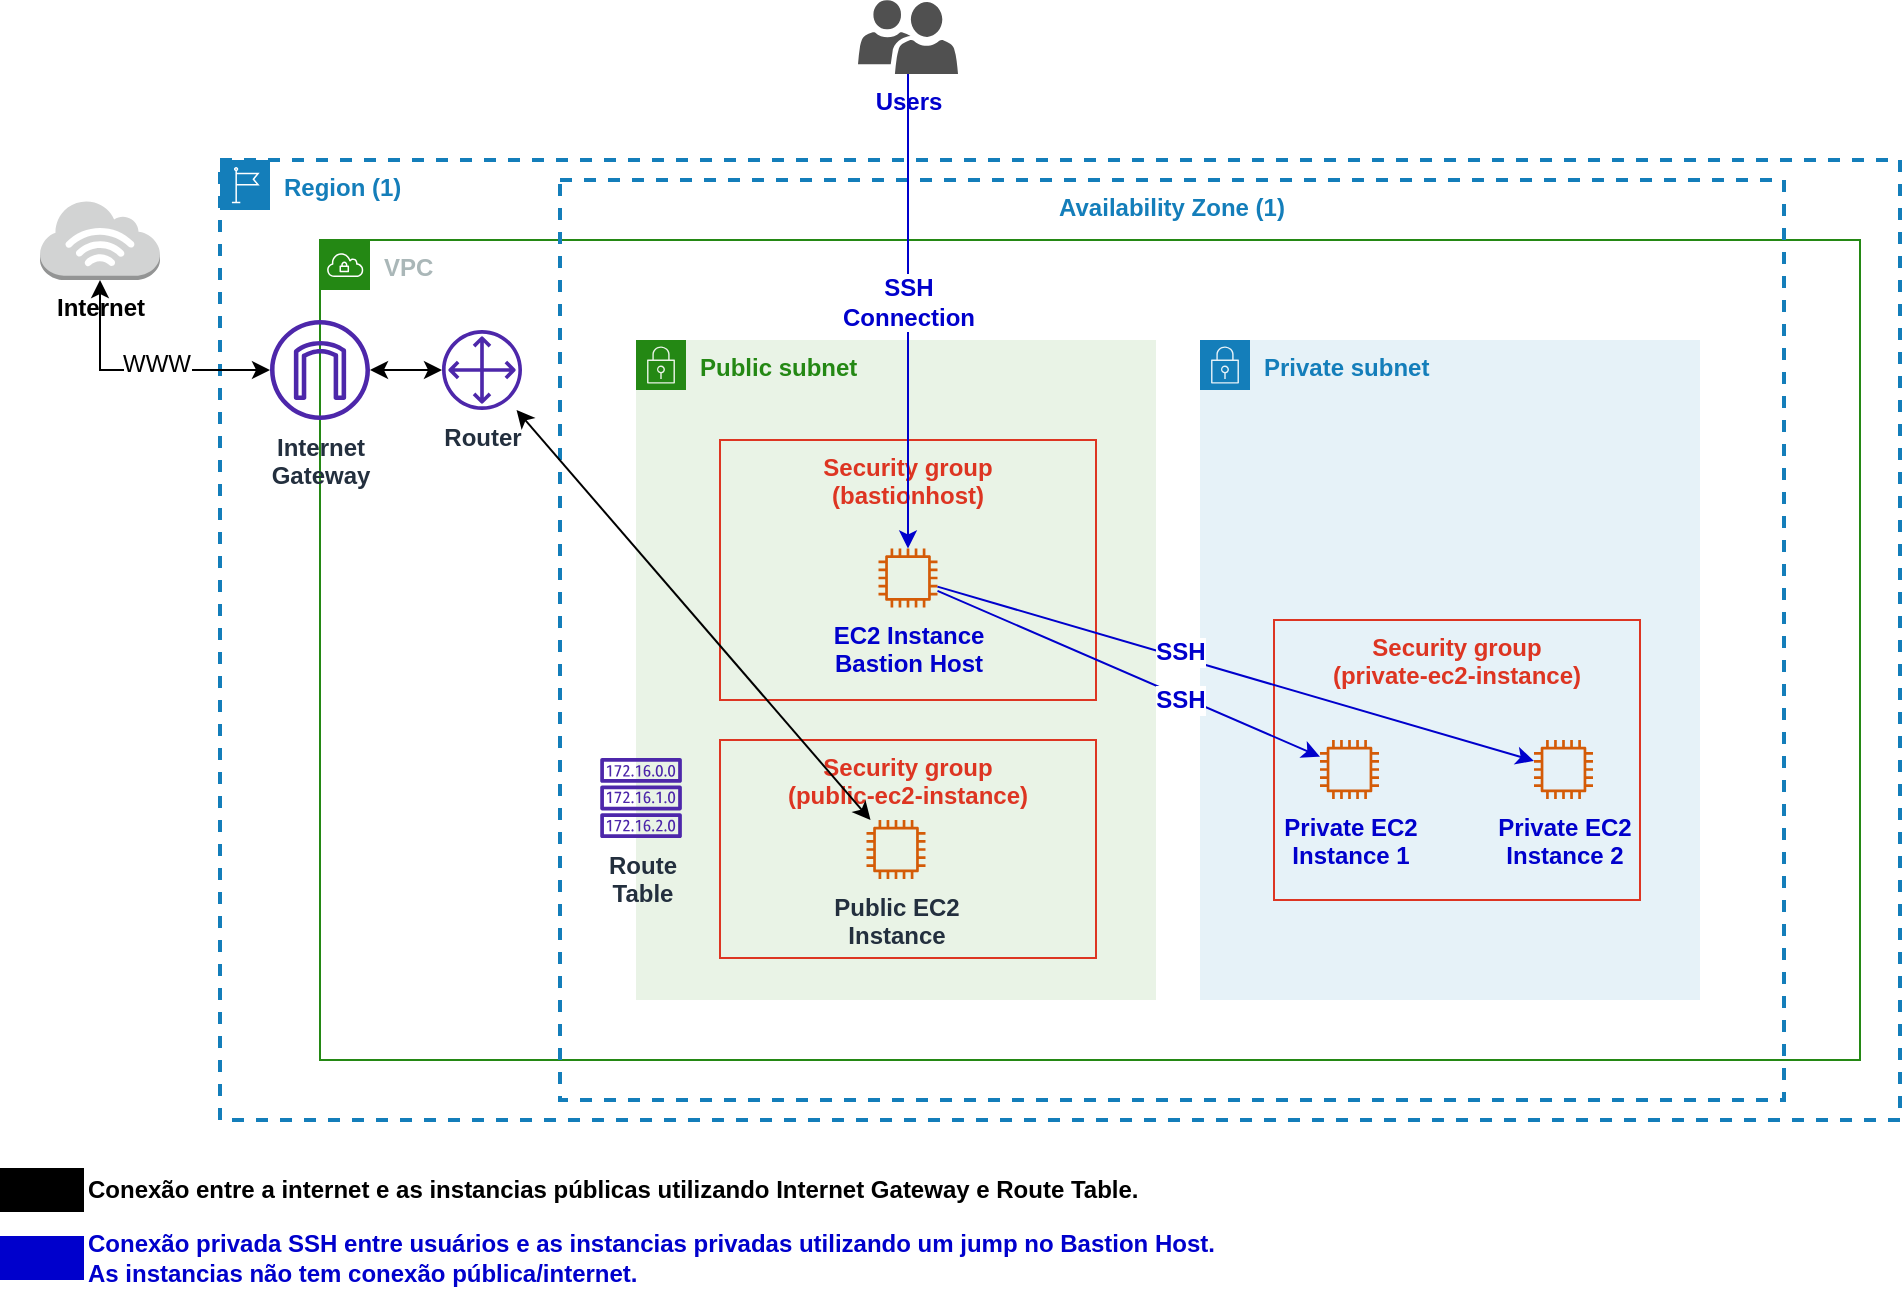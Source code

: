 <mxfile version="18.1.1" type="github" pages="4">
  <diagram id="z-30bUCffygZpy31_x2s" name="igw+bastion">
    <mxGraphModel dx="983" dy="576" grid="1" gridSize="10" guides="1" tooltips="1" connect="1" arrows="1" fold="1" page="1" pageScale="1" pageWidth="827" pageHeight="1169" math="0" shadow="0">
      <root>
        <mxCell id="0" />
        <mxCell id="1" parent="0" />
        <mxCell id="X8NP48r6ae6dyHVQgpeo-31" value="&lt;b style=&quot;font-size: 12px;&quot;&gt;Region (1)&lt;/b&gt;" style="points=[[0,0],[0.25,0],[0.5,0],[0.75,0],[1,0],[1,0.25],[1,0.5],[1,0.75],[1,1],[0.75,1],[0.5,1],[0.25,1],[0,1],[0,0.75],[0,0.5],[0,0.25]];outlineConnect=0;gradientColor=none;html=1;whiteSpace=wrap;fontSize=12;fontStyle=0;container=1;pointerEvents=0;collapsible=0;recursiveResize=0;shape=mxgraph.aws4.group;grIcon=mxgraph.aws4.group_region;strokeColor=#147EBA;fillColor=none;verticalAlign=top;align=left;spacingLeft=30;fontColor=#147EBA;dashed=1;strokeWidth=2;" vertex="1" parent="1">
          <mxGeometry x="165" y="100" width="840" height="480" as="geometry" />
        </mxCell>
        <mxCell id="X8NP48r6ae6dyHVQgpeo-32" value="&lt;b style=&quot;font-size: 12px;&quot;&gt;VPC&lt;/b&gt;" style="points=[[0,0],[0.25,0],[0.5,0],[0.75,0],[1,0],[1,0.25],[1,0.5],[1,0.75],[1,1],[0.75,1],[0.5,1],[0.25,1],[0,1],[0,0.75],[0,0.5],[0,0.25]];outlineConnect=0;gradientColor=none;html=1;whiteSpace=wrap;fontSize=12;fontStyle=0;container=1;pointerEvents=0;collapsible=0;recursiveResize=0;shape=mxgraph.aws4.group;grIcon=mxgraph.aws4.group_vpc;strokeColor=#248814;fillColor=none;verticalAlign=top;align=left;spacingLeft=30;fontColor=#AAB7B8;dashed=0;" vertex="1" parent="X8NP48r6ae6dyHVQgpeo-31">
          <mxGeometry x="50" y="40" width="770" height="410" as="geometry" />
        </mxCell>
        <mxCell id="X8NP48r6ae6dyHVQgpeo-33" style="edgeStyle=orthogonalEdgeStyle;rounded=0;orthogonalLoop=1;jettySize=auto;html=1;fontSize=12;startArrow=classic;startFill=1;" edge="1" parent="X8NP48r6ae6dyHVQgpeo-32" source="X8NP48r6ae6dyHVQgpeo-34" target="X8NP48r6ae6dyHVQgpeo-35">
          <mxGeometry relative="1" as="geometry" />
        </mxCell>
        <mxCell id="X8NP48r6ae6dyHVQgpeo-34" value="&lt;b style=&quot;font-size: 12px;&quot;&gt;Internet&lt;br style=&quot;font-size: 12px;&quot;&gt;Gateway&lt;/b&gt;" style="sketch=0;outlineConnect=0;fontColor=#232F3E;gradientColor=none;fillColor=#4D27AA;strokeColor=none;dashed=0;verticalLabelPosition=bottom;verticalAlign=top;align=center;html=1;fontSize=12;fontStyle=0;aspect=fixed;pointerEvents=1;shape=mxgraph.aws4.internet_gateway;" vertex="1" parent="X8NP48r6ae6dyHVQgpeo-32">
          <mxGeometry x="-25" y="40" width="50" height="50" as="geometry" />
        </mxCell>
        <mxCell id="X8NP48r6ae6dyHVQgpeo-35" value="&lt;b style=&quot;font-size: 12px;&quot;&gt;Router&lt;/b&gt;" style="sketch=0;outlineConnect=0;fontColor=#232F3E;gradientColor=none;fillColor=#4D27AA;strokeColor=none;dashed=0;verticalLabelPosition=bottom;verticalAlign=top;align=center;html=1;fontSize=12;fontStyle=0;aspect=fixed;pointerEvents=1;shape=mxgraph.aws4.customer_gateway;" vertex="1" parent="X8NP48r6ae6dyHVQgpeo-32">
          <mxGeometry x="61" y="45" width="40" height="40" as="geometry" />
        </mxCell>
        <mxCell id="X8NP48r6ae6dyHVQgpeo-36" value="Availability Zone (1)" style="fillColor=none;strokeColor=#147EBA;dashed=1;verticalAlign=top;fontStyle=1;fontColor=#147EBA;strokeWidth=2;fontSize=12;" vertex="1" parent="X8NP48r6ae6dyHVQgpeo-31">
          <mxGeometry x="170" y="10" width="612" height="460" as="geometry" />
        </mxCell>
        <mxCell id="X8NP48r6ae6dyHVQgpeo-37" value="&lt;b style=&quot;font-size: 12px;&quot;&gt;Public subnet&lt;/b&gt;" style="points=[[0,0],[0.25,0],[0.5,0],[0.75,0],[1,0],[1,0.25],[1,0.5],[1,0.75],[1,1],[0.75,1],[0.5,1],[0.25,1],[0,1],[0,0.75],[0,0.5],[0,0.25]];outlineConnect=0;gradientColor=none;html=1;whiteSpace=wrap;fontSize=12;fontStyle=0;container=1;pointerEvents=0;collapsible=0;recursiveResize=0;shape=mxgraph.aws4.group;grIcon=mxgraph.aws4.group_security_group;grStroke=0;strokeColor=#248814;fillColor=#E9F3E6;verticalAlign=top;align=left;spacingLeft=30;fontColor=#248814;dashed=0;" vertex="1" parent="X8NP48r6ae6dyHVQgpeo-31">
          <mxGeometry x="208" y="90" width="260" height="330" as="geometry" />
        </mxCell>
        <mxCell id="X8NP48r6ae6dyHVQgpeo-38" value="Security group &#xa;(bastionhost)" style="fillColor=none;strokeColor=#DD3522;verticalAlign=top;fontStyle=1;fontColor=#DD3522;fontSize=12;" vertex="1" parent="X8NP48r6ae6dyHVQgpeo-37">
          <mxGeometry x="42" y="50" width="188" height="130" as="geometry" />
        </mxCell>
        <mxCell id="X8NP48r6ae6dyHVQgpeo-39" value="&lt;b style=&quot;font-size: 12px;&quot;&gt;&lt;font color=&quot;#0000cc&quot; style=&quot;font-size: 12px;&quot;&gt;EC2 Instance&lt;br style=&quot;font-size: 12px;&quot;&gt;Bastion Host&lt;/font&gt;&lt;/b&gt;" style="sketch=0;outlineConnect=0;fontColor=#232F3E;gradientColor=none;fillColor=#D45B07;strokeColor=none;dashed=0;verticalLabelPosition=bottom;verticalAlign=top;align=center;html=1;fontSize=12;fontStyle=0;aspect=fixed;pointerEvents=1;shape=mxgraph.aws4.instance2;" vertex="1" parent="X8NP48r6ae6dyHVQgpeo-37">
          <mxGeometry x="121.25" y="104.25" width="29.5" height="29.5" as="geometry" />
        </mxCell>
        <mxCell id="X8NP48r6ae6dyHVQgpeo-40" value="&lt;b style=&quot;font-size: 12px;&quot;&gt;Private subnet&lt;/b&gt;" style="points=[[0,0],[0.25,0],[0.5,0],[0.75,0],[1,0],[1,0.25],[1,0.5],[1,0.75],[1,1],[0.75,1],[0.5,1],[0.25,1],[0,1],[0,0.75],[0,0.5],[0,0.25]];outlineConnect=0;gradientColor=none;html=1;whiteSpace=wrap;fontSize=12;fontStyle=0;container=1;pointerEvents=0;collapsible=0;recursiveResize=0;shape=mxgraph.aws4.group;grIcon=mxgraph.aws4.group_security_group;grStroke=0;strokeColor=#147EBA;fillColor=#E6F2F8;verticalAlign=top;align=left;spacingLeft=30;fontColor=#147EBA;dashed=0;" vertex="1" parent="X8NP48r6ae6dyHVQgpeo-31">
          <mxGeometry x="490" y="90" width="250" height="330" as="geometry" />
        </mxCell>
        <mxCell id="X8NP48r6ae6dyHVQgpeo-41" value="&lt;b style=&quot;font-size: 12px;&quot;&gt;Route&lt;br style=&quot;font-size: 12px;&quot;&gt;Table&lt;/b&gt;" style="sketch=0;outlineConnect=0;fontColor=#232F3E;gradientColor=none;fillColor=#4D27AA;strokeColor=none;dashed=0;verticalLabelPosition=bottom;verticalAlign=top;align=center;html=1;fontSize=12;fontStyle=0;aspect=fixed;pointerEvents=1;shape=mxgraph.aws4.route_table;" vertex="1" parent="X8NP48r6ae6dyHVQgpeo-31">
          <mxGeometry x="190" y="299" width="41.05" height="40" as="geometry" />
        </mxCell>
        <mxCell id="X8NP48r6ae6dyHVQgpeo-42" value="Security group &#xa;(public-ec2-instance)" style="fillColor=none;strokeColor=#DD3522;verticalAlign=top;fontStyle=1;fontColor=#DD3522;fontSize=12;" vertex="1" parent="X8NP48r6ae6dyHVQgpeo-31">
          <mxGeometry x="250" y="290" width="188" height="109" as="geometry" />
        </mxCell>
        <mxCell id="X8NP48r6ae6dyHVQgpeo-43" value="&lt;b style=&quot;font-size: 12px;&quot;&gt;Public EC2&lt;br style=&quot;font-size: 12px;&quot;&gt;Instance&lt;/b&gt;" style="sketch=0;outlineConnect=0;fontColor=#232F3E;gradientColor=none;fillColor=#D45B07;strokeColor=none;dashed=0;verticalLabelPosition=bottom;verticalAlign=top;align=center;html=1;fontSize=12;fontStyle=0;aspect=fixed;pointerEvents=1;shape=mxgraph.aws4.instance2;" vertex="1" parent="X8NP48r6ae6dyHVQgpeo-31">
          <mxGeometry x="323.25" y="330" width="29.5" height="29.5" as="geometry" />
        </mxCell>
        <mxCell id="X8NP48r6ae6dyHVQgpeo-44" style="rounded=0;orthogonalLoop=1;jettySize=auto;html=1;fontSize=12;startArrow=classic;startFill=1;" edge="1" parent="X8NP48r6ae6dyHVQgpeo-31" source="X8NP48r6ae6dyHVQgpeo-35" target="X8NP48r6ae6dyHVQgpeo-43">
          <mxGeometry relative="1" as="geometry" />
        </mxCell>
        <mxCell id="X8NP48r6ae6dyHVQgpeo-45" value="Security group&#xa;(private-ec2-instance)" style="fillColor=none;strokeColor=#DD3522;verticalAlign=top;fontStyle=1;fontColor=#DD3522;fontSize=12;" vertex="1" parent="X8NP48r6ae6dyHVQgpeo-31">
          <mxGeometry x="527" y="230" width="183" height="140" as="geometry" />
        </mxCell>
        <mxCell id="X8NP48r6ae6dyHVQgpeo-46" value="&lt;b style=&quot;font-size: 12px;&quot;&gt;&lt;font color=&quot;#0000cc&quot; style=&quot;font-size: 12px;&quot;&gt;Private EC2&lt;br style=&quot;font-size: 12px;&quot;&gt;Instance 1&lt;/font&gt;&lt;/b&gt;" style="sketch=0;outlineConnect=0;fontColor=#232F3E;gradientColor=none;fillColor=#D45B07;strokeColor=none;dashed=0;verticalLabelPosition=bottom;verticalAlign=top;align=center;html=1;fontSize=12;fontStyle=0;aspect=fixed;pointerEvents=1;shape=mxgraph.aws4.instance2;" vertex="1" parent="X8NP48r6ae6dyHVQgpeo-31">
          <mxGeometry x="550" y="290" width="29.5" height="29.5" as="geometry" />
        </mxCell>
        <mxCell id="X8NP48r6ae6dyHVQgpeo-47" value="&lt;b style=&quot;font-size: 12px;&quot;&gt;&lt;font color=&quot;#0000cc&quot; style=&quot;font-size: 12px;&quot;&gt;Private EC2&lt;br style=&quot;font-size: 12px;&quot;&gt;Instance 2&lt;/font&gt;&lt;/b&gt;" style="sketch=0;outlineConnect=0;fontColor=#232F3E;gradientColor=none;fillColor=#D45B07;strokeColor=none;dashed=0;verticalLabelPosition=bottom;verticalAlign=top;align=center;html=1;fontSize=12;fontStyle=0;aspect=fixed;pointerEvents=1;shape=mxgraph.aws4.instance2;" vertex="1" parent="X8NP48r6ae6dyHVQgpeo-31">
          <mxGeometry x="657" y="290" width="29.5" height="29.5" as="geometry" />
        </mxCell>
        <mxCell id="X8NP48r6ae6dyHVQgpeo-48" style="edgeStyle=none;rounded=0;orthogonalLoop=1;jettySize=auto;html=1;fontSize=12;startArrow=none;startFill=0;strokeColor=#0000CC;" edge="1" parent="X8NP48r6ae6dyHVQgpeo-31" source="X8NP48r6ae6dyHVQgpeo-39" target="X8NP48r6ae6dyHVQgpeo-46">
          <mxGeometry relative="1" as="geometry" />
        </mxCell>
        <mxCell id="X8NP48r6ae6dyHVQgpeo-49" value="SSH" style="edgeLabel;html=1;align=center;verticalAlign=middle;resizable=0;points=[];fontSize=12;fontStyle=1;fontColor=#0000CC;" vertex="1" connectable="0" parent="X8NP48r6ae6dyHVQgpeo-48">
          <mxGeometry x="0.359" relative="1" as="geometry">
            <mxPoint x="-9" y="-2" as="offset" />
          </mxGeometry>
        </mxCell>
        <mxCell id="X8NP48r6ae6dyHVQgpeo-50" style="edgeStyle=none;rounded=0;orthogonalLoop=1;jettySize=auto;html=1;fontSize=12;startArrow=none;startFill=0;strokeColor=#0000CC;" edge="1" parent="X8NP48r6ae6dyHVQgpeo-31" source="X8NP48r6ae6dyHVQgpeo-39" target="X8NP48r6ae6dyHVQgpeo-47">
          <mxGeometry relative="1" as="geometry" />
        </mxCell>
        <mxCell id="X8NP48r6ae6dyHVQgpeo-51" value="SSH" style="edgeLabel;html=1;align=center;verticalAlign=middle;resizable=0;points=[];fontSize=12;fontStyle=1;fontColor=#0000CC;" vertex="1" connectable="0" parent="X8NP48r6ae6dyHVQgpeo-50">
          <mxGeometry x="-0.241" relative="1" as="geometry">
            <mxPoint x="8" y="-1" as="offset" />
          </mxGeometry>
        </mxCell>
        <mxCell id="X8NP48r6ae6dyHVQgpeo-52" value="&lt;b style=&quot;font-size: 12px;&quot;&gt;Internet&lt;/b&gt;" style="outlineConnect=0;dashed=0;verticalLabelPosition=bottom;verticalAlign=top;align=center;html=1;shape=mxgraph.aws3.internet_3;fillColor=#D2D3D3;gradientColor=none;fontSize=12;strokeWidth=2;" vertex="1" parent="1">
          <mxGeometry x="75" y="120" width="60" height="40" as="geometry" />
        </mxCell>
        <mxCell id="X8NP48r6ae6dyHVQgpeo-53" style="edgeStyle=orthogonalEdgeStyle;rounded=0;orthogonalLoop=1;jettySize=auto;html=1;fontSize=12;startArrow=classic;startFill=1;" edge="1" parent="1" source="X8NP48r6ae6dyHVQgpeo-34" target="X8NP48r6ae6dyHVQgpeo-52">
          <mxGeometry relative="1" as="geometry" />
        </mxCell>
        <mxCell id="54oZvEqUo9qMhECenHXJ-1" value="WWW" style="edgeLabel;html=1;align=center;verticalAlign=middle;resizable=0;points=[];fontSize=12;fontColor=#000000;" vertex="1" connectable="0" parent="X8NP48r6ae6dyHVQgpeo-53">
          <mxGeometry x="-0.123" y="-3" relative="1" as="geometry">
            <mxPoint as="offset" />
          </mxGeometry>
        </mxCell>
        <mxCell id="X8NP48r6ae6dyHVQgpeo-54" style="edgeStyle=none;rounded=0;orthogonalLoop=1;jettySize=auto;html=1;fontSize=12;startArrow=none;startFill=0;strokeColor=#0000CC;" edge="1" parent="1" source="X8NP48r6ae6dyHVQgpeo-56" target="X8NP48r6ae6dyHVQgpeo-39">
          <mxGeometry relative="1" as="geometry" />
        </mxCell>
        <mxCell id="X8NP48r6ae6dyHVQgpeo-55" value="&lt;b style=&quot;font-size: 12px;&quot;&gt;SSH&lt;br style=&quot;font-size: 12px;&quot;&gt;Connection&lt;br style=&quot;font-size: 12px;&quot;&gt;&lt;/b&gt;" style="edgeLabel;html=1;align=center;verticalAlign=middle;resizable=0;points=[];fontSize=12;fontColor=#0000CC;" vertex="1" connectable="0" parent="X8NP48r6ae6dyHVQgpeo-54">
          <mxGeometry x="-0.606" y="2" relative="1" as="geometry">
            <mxPoint x="-2" y="67" as="offset" />
          </mxGeometry>
        </mxCell>
        <mxCell id="X8NP48r6ae6dyHVQgpeo-56" value="&lt;b style=&quot;font-size: 12px;&quot;&gt;&lt;font color=&quot;#0000cc&quot; style=&quot;font-size: 12px;&quot;&gt;Users&lt;/font&gt;&lt;/b&gt;" style="sketch=0;pointerEvents=1;shadow=0;dashed=0;html=1;strokeColor=none;labelPosition=center;verticalLabelPosition=bottom;verticalAlign=top;align=center;fillColor=#505050;shape=mxgraph.mscae.intune.user_group;fontSize=12;" vertex="1" parent="1">
          <mxGeometry x="484" y="20" width="50" height="37" as="geometry" />
        </mxCell>
        <mxCell id="X8NP48r6ae6dyHVQgpeo-57" value="" style="rounded=0;whiteSpace=wrap;html=1;fontSize=12;fontColor=#0000CC;strokeWidth=2;fillColor=#000000;" vertex="1" parent="1">
          <mxGeometry x="56" y="605" width="40" height="20" as="geometry" />
        </mxCell>
        <mxCell id="X8NP48r6ae6dyHVQgpeo-58" value="" style="rounded=0;whiteSpace=wrap;html=1;fontSize=12;fontColor=#0000CC;strokeWidth=2;fillColor=#0000CC;strokeColor=#0000CC;" vertex="1" parent="1">
          <mxGeometry x="56" y="639" width="40" height="20" as="geometry" />
        </mxCell>
        <mxCell id="X8NP48r6ae6dyHVQgpeo-59" value="&lt;b style=&quot;font-size: 12px;&quot;&gt;Conexão privada SSH entre usuários e as instancias privadas utilizando um jump no Bastion Host. &lt;br&gt;As instancias não tem conexão pública/internet.&lt;/b&gt;" style="text;html=1;strokeColor=none;fillColor=none;align=left;verticalAlign=middle;whiteSpace=wrap;rounded=0;fontSize=12;fontColor=#0000CC;" vertex="1" parent="1">
          <mxGeometry x="97" y="634" width="583" height="30" as="geometry" />
        </mxCell>
        <mxCell id="X8NP48r6ae6dyHVQgpeo-60" value="&lt;b style=&quot;font-size: 12px;&quot;&gt;&lt;font color=&quot;#000000&quot; style=&quot;font-size: 12px;&quot;&gt;Conexão entre a internet e as instancias públicas utilizando Internet Gateway e Route Table.&lt;/font&gt;&lt;/b&gt;" style="text;html=1;strokeColor=none;fillColor=none;align=left;verticalAlign=middle;whiteSpace=wrap;rounded=0;fontSize=12;fontColor=#0000CC;" vertex="1" parent="1">
          <mxGeometry x="97" y="600" width="640" height="30" as="geometry" />
        </mxCell>
      </root>
    </mxGraphModel>
  </diagram>
  <diagram id="Lf1DL-ol91fCqDeObxcB" name="nat instance">
    <mxGraphModel dx="983" dy="576" grid="1" gridSize="10" guides="1" tooltips="1" connect="1" arrows="1" fold="1" page="1" pageScale="1" pageWidth="827" pageHeight="1169" math="0" shadow="0">
      <root>
        <mxCell id="0" />
        <mxCell id="1" parent="0" />
        <mxCell id="EpC7WPJosjhJz_n8tiTL-1" value="&lt;b style=&quot;font-size: 12px;&quot;&gt;Region (1)&lt;/b&gt;" style="points=[[0,0],[0.25,0],[0.5,0],[0.75,0],[1,0],[1,0.25],[1,0.5],[1,0.75],[1,1],[0.75,1],[0.5,1],[0.25,1],[0,1],[0,0.75],[0,0.5],[0,0.25]];outlineConnect=0;gradientColor=none;html=1;whiteSpace=wrap;fontSize=12;fontStyle=0;container=1;pointerEvents=0;collapsible=0;recursiveResize=0;shape=mxgraph.aws4.group;grIcon=mxgraph.aws4.group_region;strokeColor=#147EBA;fillColor=none;verticalAlign=top;align=left;spacingLeft=30;fontColor=#147EBA;dashed=1;strokeWidth=2;" vertex="1" parent="1">
          <mxGeometry x="159" y="170" width="840" height="480" as="geometry" />
        </mxCell>
        <mxCell id="EpC7WPJosjhJz_n8tiTL-2" value="&lt;b style=&quot;font-size: 12px;&quot;&gt;VPC&lt;/b&gt;" style="points=[[0,0],[0.25,0],[0.5,0],[0.75,0],[1,0],[1,0.25],[1,0.5],[1,0.75],[1,1],[0.75,1],[0.5,1],[0.25,1],[0,1],[0,0.75],[0,0.5],[0,0.25]];outlineConnect=0;gradientColor=none;html=1;whiteSpace=wrap;fontSize=12;fontStyle=0;container=1;pointerEvents=0;collapsible=0;recursiveResize=0;shape=mxgraph.aws4.group;grIcon=mxgraph.aws4.group_vpc;strokeColor=#248814;fillColor=none;verticalAlign=top;align=left;spacingLeft=30;fontColor=#AAB7B8;dashed=0;" vertex="1" parent="EpC7WPJosjhJz_n8tiTL-1">
          <mxGeometry x="50" y="40" width="770" height="410" as="geometry" />
        </mxCell>
        <mxCell id="EpC7WPJosjhJz_n8tiTL-3" style="edgeStyle=orthogonalEdgeStyle;rounded=0;orthogonalLoop=1;jettySize=auto;html=1;fontSize=12;startArrow=classic;startFill=1;" edge="1" parent="EpC7WPJosjhJz_n8tiTL-2" source="EpC7WPJosjhJz_n8tiTL-4" target="EpC7WPJosjhJz_n8tiTL-5">
          <mxGeometry relative="1" as="geometry" />
        </mxCell>
        <mxCell id="EpC7WPJosjhJz_n8tiTL-4" value="&lt;b style=&quot;font-size: 12px;&quot;&gt;Internet&lt;br style=&quot;font-size: 12px;&quot;&gt;Gateway&lt;/b&gt;" style="sketch=0;outlineConnect=0;fontColor=#232F3E;gradientColor=none;fillColor=#4D27AA;strokeColor=none;dashed=0;verticalLabelPosition=bottom;verticalAlign=top;align=center;html=1;fontSize=12;fontStyle=0;aspect=fixed;pointerEvents=1;shape=mxgraph.aws4.internet_gateway;" vertex="1" parent="EpC7WPJosjhJz_n8tiTL-2">
          <mxGeometry x="-25" y="40" width="50" height="50" as="geometry" />
        </mxCell>
        <mxCell id="EpC7WPJosjhJz_n8tiTL-5" value="&lt;b style=&quot;font-size: 12px;&quot;&gt;Router&lt;/b&gt;" style="sketch=0;outlineConnect=0;fontColor=#232F3E;gradientColor=none;fillColor=#4D27AA;strokeColor=none;dashed=0;verticalLabelPosition=bottom;verticalAlign=top;align=center;html=1;fontSize=12;fontStyle=0;aspect=fixed;pointerEvents=1;shape=mxgraph.aws4.customer_gateway;" vertex="1" parent="EpC7WPJosjhJz_n8tiTL-2">
          <mxGeometry x="61" y="45" width="40" height="40" as="geometry" />
        </mxCell>
        <mxCell id="EpC7WPJosjhJz_n8tiTL-6" value="Availability Zone (1)" style="fillColor=none;strokeColor=#147EBA;dashed=1;verticalAlign=top;fontStyle=1;fontColor=#147EBA;strokeWidth=2;fontSize=12;" vertex="1" parent="EpC7WPJosjhJz_n8tiTL-1">
          <mxGeometry x="170" y="10" width="612" height="460" as="geometry" />
        </mxCell>
        <mxCell id="EpC7WPJosjhJz_n8tiTL-7" value="&lt;b style=&quot;font-size: 12px;&quot;&gt;Public subnet&lt;/b&gt;" style="points=[[0,0],[0.25,0],[0.5,0],[0.75,0],[1,0],[1,0.25],[1,0.5],[1,0.75],[1,1],[0.75,1],[0.5,1],[0.25,1],[0,1],[0,0.75],[0,0.5],[0,0.25]];outlineConnect=0;gradientColor=none;html=1;whiteSpace=wrap;fontSize=12;fontStyle=0;container=1;pointerEvents=0;collapsible=0;recursiveResize=0;shape=mxgraph.aws4.group;grIcon=mxgraph.aws4.group_security_group;grStroke=0;strokeColor=#248814;fillColor=#E9F3E6;verticalAlign=top;align=left;spacingLeft=30;fontColor=#248814;dashed=0;" vertex="1" parent="EpC7WPJosjhJz_n8tiTL-1">
          <mxGeometry x="208" y="90" width="260" height="330" as="geometry" />
        </mxCell>
        <mxCell id="EpC7WPJosjhJz_n8tiTL-8" value="Security group &#xa;(nat-instance)" style="fillColor=none;strokeColor=#DD3522;verticalAlign=top;fontStyle=1;fontColor=#DD3522;fontSize=12;" vertex="1" parent="EpC7WPJosjhJz_n8tiTL-7">
          <mxGeometry x="40" y="40" width="190" height="140" as="geometry" />
        </mxCell>
        <mxCell id="EpC7WPJosjhJz_n8tiTL-9" value="&lt;b style=&quot;font-size: 12px;&quot;&gt;&lt;font color=&quot;#0000cc&quot; style=&quot;font-size: 12px;&quot;&gt;EC2 Linux&lt;br style=&quot;font-size: 12px;&quot;&gt;NAT Instance&lt;br style=&quot;font-size: 12px;&quot;&gt;&lt;/font&gt;&lt;/b&gt;" style="sketch=0;outlineConnect=0;fontColor=#232F3E;gradientColor=none;fillColor=#D45B07;strokeColor=none;dashed=0;verticalLabelPosition=bottom;verticalAlign=top;align=center;html=1;fontSize=12;fontStyle=0;aspect=fixed;pointerEvents=1;shape=mxgraph.aws4.instance2;" vertex="1" parent="EpC7WPJosjhJz_n8tiTL-7">
          <mxGeometry x="115.25" y="92.13" width="45.75" height="45.75" as="geometry" />
        </mxCell>
        <mxCell id="UwEyMZzXSMj8h04cvYZz-1" value="&lt;b style=&quot;font-size: 12px;&quot;&gt;&lt;font color=&quot;#0000cc&quot; style=&quot;font-size: 12px;&quot;&gt;EIP&amp;nbsp;(12.1.1.1)&lt;br style=&quot;font-size: 12px;&quot;&gt;&lt;/font&gt;&lt;/b&gt;" style="sketch=0;outlineConnect=0;fontColor=#232F3E;gradientColor=none;fillColor=#D45B07;strokeColor=none;dashed=0;verticalLabelPosition=bottom;verticalAlign=top;align=center;html=1;fontSize=12;fontStyle=0;aspect=fixed;pointerEvents=1;shape=mxgraph.aws4.elastic_ip_address;" vertex="1" parent="EpC7WPJosjhJz_n8tiTL-7">
          <mxGeometry x="63" y="108.05" width="33.4" height="13.92" as="geometry" />
        </mxCell>
        <mxCell id="EpC7WPJosjhJz_n8tiTL-10" value="&lt;b style=&quot;font-size: 12px;&quot;&gt;Private subnet&lt;/b&gt;" style="points=[[0,0],[0.25,0],[0.5,0],[0.75,0],[1,0],[1,0.25],[1,0.5],[1,0.75],[1,1],[0.75,1],[0.5,1],[0.25,1],[0,1],[0,0.75],[0,0.5],[0,0.25]];outlineConnect=0;gradientColor=none;html=1;whiteSpace=wrap;fontSize=12;fontStyle=0;container=1;pointerEvents=0;collapsible=0;recursiveResize=0;shape=mxgraph.aws4.group;grIcon=mxgraph.aws4.group_security_group;grStroke=0;strokeColor=#147EBA;fillColor=#E6F2F8;verticalAlign=top;align=left;spacingLeft=30;fontColor=#147EBA;dashed=0;" vertex="1" parent="EpC7WPJosjhJz_n8tiTL-1">
          <mxGeometry x="490" y="90" width="250" height="330" as="geometry" />
        </mxCell>
        <mxCell id="EpC7WPJosjhJz_n8tiTL-11" value="&lt;b style=&quot;font-size: 12px;&quot;&gt;Route&lt;br style=&quot;font-size: 12px;&quot;&gt;Table&lt;/b&gt;" style="sketch=0;outlineConnect=0;fontColor=#232F3E;gradientColor=none;fillColor=#4D27AA;strokeColor=none;dashed=0;verticalLabelPosition=bottom;verticalAlign=top;align=center;html=1;fontSize=12;fontStyle=0;aspect=fixed;pointerEvents=1;shape=mxgraph.aws4.route_table;" vertex="1" parent="EpC7WPJosjhJz_n8tiTL-1">
          <mxGeometry x="190" y="324.5" width="41.05" height="40" as="geometry" />
        </mxCell>
        <mxCell id="EpC7WPJosjhJz_n8tiTL-12" value="Security group &#xa;(public-ec2-instance)" style="fillColor=none;strokeColor=#DD3522;verticalAlign=top;fontStyle=1;fontColor=#DD3522;fontSize=12;" vertex="1" parent="EpC7WPJosjhJz_n8tiTL-1">
          <mxGeometry x="250" y="290" width="188" height="109" as="geometry" />
        </mxCell>
        <mxCell id="EpC7WPJosjhJz_n8tiTL-13" value="&lt;b style=&quot;font-size: 12px;&quot;&gt;Public EC2&lt;br style=&quot;font-size: 12px;&quot;&gt;Instance&lt;/b&gt;" style="sketch=0;outlineConnect=0;fontColor=#232F3E;gradientColor=none;fillColor=#D45B07;strokeColor=none;dashed=0;verticalLabelPosition=bottom;verticalAlign=top;align=center;html=1;fontSize=12;fontStyle=0;aspect=fixed;pointerEvents=1;shape=mxgraph.aws4.instance2;" vertex="1" parent="EpC7WPJosjhJz_n8tiTL-1">
          <mxGeometry x="323.25" y="330" width="29.5" height="29.5" as="geometry" />
        </mxCell>
        <mxCell id="EpC7WPJosjhJz_n8tiTL-14" style="rounded=0;orthogonalLoop=1;jettySize=auto;html=1;fontSize=12;startArrow=classic;startFill=1;" edge="1" parent="EpC7WPJosjhJz_n8tiTL-1" source="EpC7WPJosjhJz_n8tiTL-5" target="EpC7WPJosjhJz_n8tiTL-13">
          <mxGeometry relative="1" as="geometry" />
        </mxCell>
        <mxCell id="EpC7WPJosjhJz_n8tiTL-15" value="Security group&#xa;(private-ec2-instance)" style="fillColor=none;strokeColor=#DD3522;verticalAlign=top;fontStyle=1;fontColor=#DD3522;fontSize=12;" vertex="1" parent="EpC7WPJosjhJz_n8tiTL-1">
          <mxGeometry x="527" y="130" width="183" height="270" as="geometry" />
        </mxCell>
        <mxCell id="EpC7WPJosjhJz_n8tiTL-16" value="&lt;b style=&quot;font-size: 12px;&quot;&gt;&lt;font color=&quot;#0000cc&quot; style=&quot;font-size: 12px;&quot;&gt;Private EC2&lt;br style=&quot;font-size: 12px;&quot;&gt;Instance 1&lt;br style=&quot;font-size: 12px;&quot;&gt;(10.0.0.1)&lt;br style=&quot;font-size: 12px;&quot;&gt;&lt;/font&gt;&lt;/b&gt;" style="sketch=0;outlineConnect=0;fontColor=#232F3E;gradientColor=none;fillColor=#D45B07;strokeColor=none;dashed=0;verticalLabelPosition=bottom;verticalAlign=top;align=center;html=1;fontSize=12;fontStyle=0;aspect=fixed;pointerEvents=1;shape=mxgraph.aws4.instance2;" vertex="1" parent="EpC7WPJosjhJz_n8tiTL-1">
          <mxGeometry x="639" y="310" width="29.5" height="29.5" as="geometry" />
        </mxCell>
        <mxCell id="EpC7WPJosjhJz_n8tiTL-17" value="&lt;b style=&quot;font-size: 12px;&quot;&gt;&lt;font color=&quot;#0000cc&quot; style=&quot;font-size: 12px;&quot;&gt;Private EC2&lt;br style=&quot;font-size: 12px;&quot;&gt;Instance 2&lt;br style=&quot;font-size: 12px;&quot;&gt;(10.0.0.2)&lt;br style=&quot;font-size: 12px;&quot;&gt;&lt;/font&gt;&lt;/b&gt;" style="sketch=0;outlineConnect=0;fontColor=#232F3E;gradientColor=none;fillColor=#D45B07;strokeColor=none;dashed=0;verticalLabelPosition=bottom;verticalAlign=top;align=center;html=1;fontSize=12;fontStyle=0;aspect=fixed;pointerEvents=1;shape=mxgraph.aws4.instance2;" vertex="1" parent="EpC7WPJosjhJz_n8tiTL-1">
          <mxGeometry x="657" y="190.26" width="29.5" height="29.5" as="geometry" />
        </mxCell>
        <mxCell id="DVmBj349e0_Fu9R17DR0-12" value="" style="endArrow=classic;html=1;rounded=0;fontSize=12;fontColor=#0000CC;strokeColor=#0000CC;startArrow=classic;startFill=1;" edge="1" parent="EpC7WPJosjhJz_n8tiTL-1" source="EpC7WPJosjhJz_n8tiTL-16" target="EpC7WPJosjhJz_n8tiTL-9">
          <mxGeometry relative="1" as="geometry">
            <mxPoint x="501" y="210" as="sourcePoint" />
            <mxPoint x="661" y="210" as="targetPoint" />
          </mxGeometry>
        </mxCell>
        <mxCell id="DVmBj349e0_Fu9R17DR0-13" value="&lt;b style=&quot;font-size: 12px;&quot;&gt;NAT&lt;/b&gt;" style="edgeLabel;resizable=0;html=1;align=center;verticalAlign=middle;fontSize=12;fontColor=#0000CC;strokeColor=#0000CC;strokeWidth=2;fillColor=#0000CC;" connectable="0" vertex="1" parent="DVmBj349e0_Fu9R17DR0-12">
          <mxGeometry relative="1" as="geometry">
            <mxPoint x="21" y="8" as="offset" />
          </mxGeometry>
        </mxCell>
        <mxCell id="DVmBj349e0_Fu9R17DR0-14" value="&lt;b style=&quot;font-size: 12px;&quot;&gt;&lt;font style=&quot;font-size: 12px;&quot;&gt;Orig.: 10.0.0.1&lt;/font&gt;&lt;/b&gt;" style="edgeLabel;resizable=0;html=1;align=left;verticalAlign=bottom;fontSize=12;fontColor=#0000CC;strokeColor=#0000CC;strokeWidth=2;fillColor=#0000CC;" connectable="0" vertex="1" parent="DVmBj349e0_Fu9R17DR0-12">
          <mxGeometry x="-1" relative="1" as="geometry">
            <mxPoint x="-88" y="-13" as="offset" />
          </mxGeometry>
        </mxCell>
        <mxCell id="DVmBj349e0_Fu9R17DR0-15" value="&lt;b style=&quot;font-size: 12px;&quot;&gt;&lt;font style=&quot;font-size: 12px;&quot;&gt;Dest.: 50.60.0.1&lt;/font&gt;&lt;/b&gt;" style="edgeLabel;resizable=0;html=1;align=right;verticalAlign=bottom;fontSize=12;fontColor=#0000CC;strokeColor=#0000CC;strokeWidth=2;fillColor=#0000CC;" connectable="0" vertex="1" parent="DVmBj349e0_Fu9R17DR0-12">
          <mxGeometry x="1" relative="1" as="geometry">
            <mxPoint x="142" y="55" as="offset" />
          </mxGeometry>
        </mxCell>
        <mxCell id="DVmBj349e0_Fu9R17DR0-16" value="" style="endArrow=classic;html=1;rounded=0;fontSize=12;fontColor=#0000CC;strokeColor=#0000CC;startArrow=classic;startFill=1;" edge="1" parent="EpC7WPJosjhJz_n8tiTL-1" source="EpC7WPJosjhJz_n8tiTL-17" target="EpC7WPJosjhJz_n8tiTL-9">
          <mxGeometry relative="1" as="geometry">
            <mxPoint x="501" y="210" as="sourcePoint" />
            <mxPoint x="661" y="210" as="targetPoint" />
          </mxGeometry>
        </mxCell>
        <mxCell id="DVmBj349e0_Fu9R17DR0-17" value="&lt;b style=&quot;font-size: 12px;&quot;&gt;NAT&lt;/b&gt;" style="edgeLabel;resizable=0;html=1;align=center;verticalAlign=middle;fontSize=12;fontColor=#0000CC;strokeColor=#0000CC;strokeWidth=2;fillColor=#0000CC;" connectable="0" vertex="1" parent="DVmBj349e0_Fu9R17DR0-16">
          <mxGeometry relative="1" as="geometry">
            <mxPoint x="19" as="offset" />
          </mxGeometry>
        </mxCell>
        <mxCell id="DVmBj349e0_Fu9R17DR0-18" value="&lt;b style=&quot;font-size: 12px;&quot;&gt;&lt;font style=&quot;font-size: 12px;&quot;&gt;Orig.: 10.0.0.2&lt;/font&gt;&lt;/b&gt;" style="edgeLabel;resizable=0;html=1;align=left;verticalAlign=bottom;fontSize=12;fontColor=#0000CC;strokeColor=#0000CC;strokeWidth=2;fillColor=#0000CC;" connectable="0" vertex="1" parent="DVmBj349e0_Fu9R17DR0-16">
          <mxGeometry x="-1" relative="1" as="geometry">
            <mxPoint x="-96" y="5" as="offset" />
          </mxGeometry>
        </mxCell>
        <mxCell id="DVmBj349e0_Fu9R17DR0-19" value="&lt;b style=&quot;font-size: 12px;&quot;&gt;&lt;font style=&quot;font-size: 12px;&quot;&gt;Dest.: 50.60.0.1&lt;/font&gt;&lt;/b&gt;" style="edgeLabel;resizable=0;html=1;align=right;verticalAlign=bottom;fontSize=12;fontColor=#0000CC;strokeColor=#0000CC;strokeWidth=2;fillColor=#0000CC;" connectable="0" vertex="1" parent="DVmBj349e0_Fu9R17DR0-16">
          <mxGeometry x="1" relative="1" as="geometry">
            <mxPoint x="122" y="5" as="offset" />
          </mxGeometry>
        </mxCell>
        <mxCell id="DVmBj349e0_Fu9R17DR0-20" value="&lt;b style=&quot;font-size: 12px;&quot;&gt;&lt;font color=&quot;#0000cc&quot; style=&quot;font-size: 12px;&quot;&gt;Route&lt;br style=&quot;font-size: 12px;&quot;&gt;Table&lt;/font&gt;&lt;/b&gt;" style="sketch=0;outlineConnect=0;fontColor=#232F3E;gradientColor=none;fillColor=#4D27AA;strokeColor=none;dashed=0;verticalLabelPosition=bottom;verticalAlign=top;align=center;html=1;fontSize=12;fontStyle=0;aspect=fixed;pointerEvents=1;shape=mxgraph.aws4.route_table;" vertex="1" parent="EpC7WPJosjhJz_n8tiTL-1">
          <mxGeometry x="721" y="324.5" width="41.05" height="40" as="geometry" />
        </mxCell>
        <mxCell id="EpC7WPJosjhJz_n8tiTL-27" value="" style="rounded=0;whiteSpace=wrap;html=1;fontSize=12;fontColor=#0000CC;strokeWidth=2;fillColor=#000000;" vertex="1" parent="1">
          <mxGeometry x="50" y="676" width="40" height="20" as="geometry" />
        </mxCell>
        <mxCell id="EpC7WPJosjhJz_n8tiTL-28" value="" style="rounded=0;whiteSpace=wrap;html=1;fontSize=12;fontColor=#0000CC;strokeWidth=2;fillColor=#0000CC;strokeColor=#0000CC;" vertex="1" parent="1">
          <mxGeometry x="50" y="714" width="40" height="20" as="geometry" />
        </mxCell>
        <mxCell id="EpC7WPJosjhJz_n8tiTL-29" value="&lt;b style=&quot;font-size: 12px;&quot;&gt;Conexão NAT entre um destino na internet e as instancias privadas utilizando NAT Instance. &lt;br&gt;As instancias tem conexão pública/internet ao menos que esteja configurado no NAT Instance.&lt;/b&gt;" style="text;html=1;strokeColor=none;fillColor=none;align=left;verticalAlign=middle;whiteSpace=wrap;rounded=0;fontSize=12;fontColor=#0000CC;" vertex="1" parent="1">
          <mxGeometry x="92" y="708" width="570" height="30" as="geometry" />
        </mxCell>
        <mxCell id="EpC7WPJosjhJz_n8tiTL-30" value="&lt;b style=&quot;font-size: 12px;&quot;&gt;&lt;font color=&quot;#000000&quot; style=&quot;font-size: 12px;&quot;&gt;Conexão entre a internet e as instancias públicas utilizando Internet Gateway e Route Table.&lt;/font&gt;&lt;/b&gt;" style="text;html=1;strokeColor=none;fillColor=none;align=left;verticalAlign=middle;whiteSpace=wrap;rounded=0;fontSize=12;fontColor=#0000CC;" vertex="1" parent="1">
          <mxGeometry x="91" y="671" width="640" height="30" as="geometry" />
        </mxCell>
        <mxCell id="DVmBj349e0_Fu9R17DR0-5" value="" style="endArrow=classic;html=1;rounded=0;fontSize=12;fontColor=#0000CC;strokeColor=#0000CC;entryX=0.5;entryY=1;entryDx=0;entryDy=0;entryPerimeter=0;startArrow=classic;startFill=1;" edge="1" parent="1" source="EpC7WPJosjhJz_n8tiTL-9" target="DVmBj349e0_Fu9R17DR0-10">
          <mxGeometry relative="1" as="geometry">
            <mxPoint x="614" y="130" as="sourcePoint" />
            <mxPoint x="774" y="130" as="targetPoint" />
          </mxGeometry>
        </mxCell>
        <mxCell id="DVmBj349e0_Fu9R17DR0-6" value="&lt;b style=&quot;font-size: 12px;&quot;&gt;NAT&lt;/b&gt;" style="edgeLabel;resizable=0;html=1;align=center;verticalAlign=middle;fontSize=12;fontColor=#0000CC;strokeColor=#0000CC;strokeWidth=2;fillColor=#0000CC;" connectable="0" vertex="1" parent="DVmBj349e0_Fu9R17DR0-5">
          <mxGeometry relative="1" as="geometry" />
        </mxCell>
        <mxCell id="DVmBj349e0_Fu9R17DR0-7" value="&lt;b style=&quot;font-size: 12px;&quot;&gt;Origem: 12.1.1.1&lt;/b&gt;" style="edgeLabel;resizable=0;html=1;align=left;verticalAlign=bottom;fontSize=12;fontColor=#0000CC;strokeColor=#0000CC;strokeWidth=2;fillColor=#0000CC;" connectable="0" vertex="1" parent="DVmBj349e0_Fu9R17DR0-5">
          <mxGeometry x="-1" relative="1" as="geometry">
            <mxPoint x="-55" y="-92" as="offset" />
          </mxGeometry>
        </mxCell>
        <mxCell id="DVmBj349e0_Fu9R17DR0-8" value="&lt;b style=&quot;text-align: center; background-color: rgb(248, 249, 250); font-size: 12px;&quot;&gt;Destino: 50.60.0.1&lt;/b&gt;" style="edgeLabel;resizable=0;html=1;align=right;verticalAlign=bottom;fontSize=12;fontColor=#0000CC;strokeColor=#0000CC;strokeWidth=2;fillColor=#0000CC;" connectable="0" vertex="1" parent="DVmBj349e0_Fu9R17DR0-5">
          <mxGeometry x="1" relative="1" as="geometry">
            <mxPoint x="55" y="80" as="offset" />
          </mxGeometry>
        </mxCell>
        <mxCell id="DVmBj349e0_Fu9R17DR0-10" value="&lt;b style=&quot;font-size: 12px;&quot;&gt;Server&amp;nbsp;&lt;br style=&quot;font-size: 12px;&quot;&gt;50.60.0.1&lt;/b&gt;" style="sketch=0;points=[[0.015,0.015,0],[0.985,0.015,0],[0.985,0.985,0],[0.015,0.985,0],[0.25,0,0],[0.5,0,0],[0.75,0,0],[1,0.25,0],[1,0.5,0],[1,0.75,0],[0.75,1,0],[0.5,1,0],[0.25,1,0],[0,0.75,0],[0,0.5,0],[0,0.25,0]];verticalLabelPosition=bottom;html=1;verticalAlign=top;aspect=fixed;align=center;pointerEvents=1;shape=mxgraph.cisco19.server;fillColor=#005073;strokeColor=none;fontSize=12;fontColor=#0000CC;" vertex="1" parent="1">
          <mxGeometry x="488.62" y="10" width="33" height="60" as="geometry" />
        </mxCell>
        <mxCell id="tIK824QHfgboijdArA-l-4" style="edgeStyle=orthogonalEdgeStyle;rounded=0;orthogonalLoop=1;jettySize=auto;html=1;entryX=0;entryY=0.75;entryDx=0;entryDy=0;entryPerimeter=0;fontSize=12;fontColor=#0000CC;startArrow=none;startFill=0;strokeColor=#000000;" edge="1" parent="1" source="EpC7WPJosjhJz_n8tiTL-4" target="DVmBj349e0_Fu9R17DR0-10">
          <mxGeometry relative="1" as="geometry">
            <Array as="points">
              <mxPoint x="130" y="275" />
              <mxPoint x="130" y="55" />
            </Array>
          </mxGeometry>
        </mxCell>
      </root>
    </mxGraphModel>
  </diagram>
  <diagram id="wjdg7U_AtyEuFW14YrI2" name="nat gateway">
    <mxGraphModel dx="1557" dy="912" grid="1" gridSize="10" guides="1" tooltips="1" connect="1" arrows="1" fold="1" page="1" pageScale="1" pageWidth="827" pageHeight="1169" math="0" shadow="0">
      <root>
        <mxCell id="0" />
        <mxCell id="1" parent="0" />
        <mxCell id="UKp8NQJTkQAHqKK2Rz1m-1" value="&lt;b style=&quot;font-size: 12px;&quot;&gt;Region (1)&lt;/b&gt;" style="points=[[0,0],[0.25,0],[0.5,0],[0.75,0],[1,0],[1,0.25],[1,0.5],[1,0.75],[1,1],[0.75,1],[0.5,1],[0.25,1],[0,1],[0,0.75],[0,0.5],[0,0.25]];outlineConnect=0;gradientColor=none;html=1;whiteSpace=wrap;fontSize=12;fontStyle=0;container=1;pointerEvents=0;collapsible=0;recursiveResize=0;shape=mxgraph.aws4.group;grIcon=mxgraph.aws4.group_region;strokeColor=#147EBA;fillColor=none;verticalAlign=top;align=left;spacingLeft=30;fontColor=#147EBA;dashed=1;strokeWidth=2;" vertex="1" parent="1">
          <mxGeometry x="175" y="30" width="840" height="850" as="geometry" />
        </mxCell>
        <mxCell id="UKp8NQJTkQAHqKK2Rz1m-2" value="&lt;b style=&quot;font-size: 12px;&quot;&gt;VPC&lt;/b&gt;" style="points=[[0,0],[0.25,0],[0.5,0],[0.75,0],[1,0],[1,0.25],[1,0.5],[1,0.75],[1,1],[0.75,1],[0.5,1],[0.25,1],[0,1],[0,0.75],[0,0.5],[0,0.25]];outlineConnect=0;gradientColor=none;html=1;whiteSpace=wrap;fontSize=12;fontStyle=0;container=1;pointerEvents=0;collapsible=0;recursiveResize=0;shape=mxgraph.aws4.group;grIcon=mxgraph.aws4.group_vpc;strokeColor=#248814;fillColor=none;verticalAlign=top;align=left;spacingLeft=30;fontColor=#AAB7B8;dashed=0;" vertex="1" parent="UKp8NQJTkQAHqKK2Rz1m-1">
          <mxGeometry x="50" y="40" width="760" height="780" as="geometry" />
        </mxCell>
        <mxCell id="UKp8NQJTkQAHqKK2Rz1m-3" style="rounded=0;orthogonalLoop=1;jettySize=auto;html=1;fontSize=12;startArrow=classic;startFill=1;" edge="1" parent="UKp8NQJTkQAHqKK2Rz1m-2" source="UKp8NQJTkQAHqKK2Rz1m-4" target="UKp8NQJTkQAHqKK2Rz1m-5">
          <mxGeometry relative="1" as="geometry" />
        </mxCell>
        <mxCell id="UKp8NQJTkQAHqKK2Rz1m-4" value="&lt;b style=&quot;font-size: 12px;&quot;&gt;Internet&lt;br style=&quot;font-size: 12px;&quot;&gt;Gateway&lt;/b&gt;" style="sketch=0;outlineConnect=0;fontColor=#232F3E;gradientColor=none;fillColor=#4D27AA;strokeColor=none;dashed=0;verticalLabelPosition=bottom;verticalAlign=top;align=center;html=1;fontSize=12;fontStyle=0;aspect=fixed;pointerEvents=1;shape=mxgraph.aws4.internet_gateway;" vertex="1" parent="UKp8NQJTkQAHqKK2Rz1m-2">
          <mxGeometry x="-25" y="404" width="50" height="50" as="geometry" />
        </mxCell>
        <mxCell id="UKp8NQJTkQAHqKK2Rz1m-5" value="&lt;b style=&quot;font-size: 12px;&quot;&gt;Router&lt;/b&gt;" style="sketch=0;outlineConnect=0;fontColor=#232F3E;gradientColor=none;fillColor=#4D27AA;strokeColor=none;dashed=0;verticalLabelPosition=bottom;verticalAlign=top;align=center;html=1;fontSize=12;fontStyle=0;aspect=fixed;pointerEvents=1;shape=mxgraph.aws4.customer_gateway;" vertex="1" parent="UKp8NQJTkQAHqKK2Rz1m-2">
          <mxGeometry x="61" y="409" width="40" height="40" as="geometry" />
        </mxCell>
        <mxCell id="UKp8NQJTkQAHqKK2Rz1m-6" value="Availability Zone (1)" style="fillColor=none;strokeColor=#147EBA;dashed=1;verticalAlign=top;fontStyle=1;fontColor=#147EBA;strokeWidth=2;fontSize=12;" vertex="1" parent="UKp8NQJTkQAHqKK2Rz1m-1">
          <mxGeometry x="170" y="10" width="630" height="460" as="geometry" />
        </mxCell>
        <mxCell id="UKp8NQJTkQAHqKK2Rz1m-7" value="&lt;b style=&quot;font-size: 12px;&quot;&gt;Public subnet&lt;/b&gt;" style="points=[[0,0],[0.25,0],[0.5,0],[0.75,0],[1,0],[1,0.25],[1,0.5],[1,0.75],[1,1],[0.75,1],[0.5,1],[0.25,1],[0,1],[0,0.75],[0,0.5],[0,0.25]];outlineConnect=0;gradientColor=none;html=1;whiteSpace=wrap;fontSize=12;fontStyle=0;container=1;pointerEvents=0;collapsible=0;recursiveResize=0;shape=mxgraph.aws4.group;grIcon=mxgraph.aws4.group_security_group;grStroke=0;strokeColor=#248814;fillColor=#E9F3E6;verticalAlign=top;align=left;spacingLeft=30;fontColor=#248814;dashed=0;" vertex="1" parent="UKp8NQJTkQAHqKK2Rz1m-1">
          <mxGeometry x="208" y="90" width="260" height="330" as="geometry" />
        </mxCell>
        <mxCell id="UKp8NQJTkQAHqKK2Rz1m-10" value="&lt;b style=&quot;font-size: 12px;&quot;&gt;Private subnet&lt;/b&gt;" style="points=[[0,0],[0.25,0],[0.5,0],[0.75,0],[1,0],[1,0.25],[1,0.5],[1,0.75],[1,1],[0.75,1],[0.5,1],[0.25,1],[0,1],[0,0.75],[0,0.5],[0,0.25]];outlineConnect=0;gradientColor=none;html=1;whiteSpace=wrap;fontSize=12;fontStyle=0;container=1;pointerEvents=0;collapsible=0;recursiveResize=0;shape=mxgraph.aws4.group;grIcon=mxgraph.aws4.group_security_group;grStroke=0;strokeColor=#147EBA;fillColor=#E6F2F8;verticalAlign=top;align=left;spacingLeft=30;fontColor=#147EBA;dashed=0;" vertex="1" parent="UKp8NQJTkQAHqKK2Rz1m-1">
          <mxGeometry x="490" y="90" width="260" height="330" as="geometry" />
        </mxCell>
        <mxCell id="UKp8NQJTkQAHqKK2Rz1m-15" value="Security group&#xa;(private-ec2-instance)" style="fillColor=none;strokeColor=#DD3522;verticalAlign=top;fontStyle=1;fontColor=#DD3522;fontSize=12;" vertex="1" parent="UKp8NQJTkQAHqKK2Rz1m-10">
          <mxGeometry x="38.5" y="60" width="201.5" height="260" as="geometry" />
        </mxCell>
        <mxCell id="UKp8NQJTkQAHqKK2Rz1m-16" value="&lt;b style=&quot;font-size: 12px;&quot;&gt;&lt;font color=&quot;#0000cc&quot; style=&quot;font-size: 12px;&quot;&gt;Private EC2&lt;br style=&quot;font-size: 12px;&quot;&gt;Instance 1&lt;/font&gt;&lt;/b&gt;" style="sketch=0;outlineConnect=0;fontColor=#232F3E;gradientColor=none;fillColor=#D45B07;strokeColor=none;dashed=0;verticalLabelPosition=bottom;verticalAlign=top;align=center;html=1;fontSize=12;fontStyle=0;aspect=fixed;pointerEvents=1;shape=mxgraph.aws4.instance2;" vertex="1" parent="UKp8NQJTkQAHqKK2Rz1m-10">
          <mxGeometry x="135" y="120" width="29.5" height="29.5" as="geometry" />
        </mxCell>
        <mxCell id="UKp8NQJTkQAHqKK2Rz1m-17" value="&lt;b style=&quot;font-size: 12px;&quot;&gt;&lt;font color=&quot;#0000cc&quot; style=&quot;font-size: 12px;&quot;&gt;Private EC2&lt;br style=&quot;font-size: 12px;&quot;&gt;Instance 2&lt;/font&gt;&lt;/b&gt;" style="sketch=0;outlineConnect=0;fontColor=#232F3E;gradientColor=none;fillColor=#D45B07;strokeColor=none;dashed=0;verticalLabelPosition=bottom;verticalAlign=top;align=center;html=1;fontSize=12;fontStyle=0;aspect=fixed;pointerEvents=1;shape=mxgraph.aws4.instance2;" vertex="1" parent="UKp8NQJTkQAHqKK2Rz1m-10">
          <mxGeometry x="135" y="240" width="29.5" height="29.5" as="geometry" />
        </mxCell>
        <mxCell id="UKp8NQJTkQAHqKK2Rz1m-11" value="&lt;b style=&quot;font-size: 12px;&quot;&gt;&lt;font color=&quot;#0000cc&quot;&gt;Route&lt;br style=&quot;font-size: 12px;&quot;&gt;Table&lt;/font&gt;&lt;/b&gt;" style="sketch=0;outlineConnect=0;fontColor=#232F3E;gradientColor=none;fillColor=#4D27AA;strokeColor=none;dashed=0;verticalLabelPosition=bottom;verticalAlign=top;align=center;html=1;fontSize=12;fontStyle=0;aspect=fixed;pointerEvents=1;shape=mxgraph.aws4.route_table;" vertex="1" parent="UKp8NQJTkQAHqKK2Rz1m-1">
          <mxGeometry x="185" y="250" width="41.05" height="40" as="geometry" />
        </mxCell>
        <mxCell id="UKp8NQJTkQAHqKK2Rz1m-12" value="Security group &#xa;(public-ec2-instance)" style="fillColor=none;strokeColor=#DD3522;verticalAlign=top;fontStyle=1;fontColor=#DD3522;fontSize=12;" vertex="1" parent="UKp8NQJTkQAHqKK2Rz1m-1">
          <mxGeometry x="250" y="290" width="188" height="120" as="geometry" />
        </mxCell>
        <mxCell id="UKp8NQJTkQAHqKK2Rz1m-13" value="&lt;b style=&quot;font-size: 12px;&quot;&gt;Public EC2&lt;br style=&quot;font-size: 12px;&quot;&gt;Instance&lt;/b&gt;" style="sketch=0;outlineConnect=0;fontColor=#232F3E;gradientColor=none;fillColor=#D45B07;strokeColor=none;dashed=0;verticalLabelPosition=bottom;verticalAlign=top;align=center;html=1;fontSize=12;fontStyle=0;aspect=fixed;pointerEvents=1;shape=mxgraph.aws4.instance2;" vertex="1" parent="UKp8NQJTkQAHqKK2Rz1m-1">
          <mxGeometry x="329.25" y="339" width="29.5" height="29.5" as="geometry" />
        </mxCell>
        <mxCell id="UKp8NQJTkQAHqKK2Rz1m-14" style="rounded=0;orthogonalLoop=1;jettySize=auto;html=1;fontSize=12;startArrow=classic;startFill=1;" edge="1" parent="UKp8NQJTkQAHqKK2Rz1m-1" source="UKp8NQJTkQAHqKK2Rz1m-5" target="UKp8NQJTkQAHqKK2Rz1m-13">
          <mxGeometry relative="1" as="geometry" />
        </mxCell>
        <mxCell id="5Nl2wtg43dhXo-NopuUn-1" value="&lt;b style=&quot;font-size: 12px;&quot;&gt;&lt;font color=&quot;#0000cc&quot;&gt;Route&lt;br style=&quot;font-size: 12px;&quot;&gt;Table&lt;/font&gt;&lt;/b&gt;" style="sketch=0;outlineConnect=0;fontColor=#232F3E;gradientColor=none;fillColor=#4D27AA;strokeColor=none;dashed=0;verticalLabelPosition=bottom;verticalAlign=top;align=center;html=1;fontSize=12;fontStyle=0;aspect=fixed;pointerEvents=1;shape=mxgraph.aws4.route_table;" vertex="1" parent="UKp8NQJTkQAHqKK2Rz1m-1">
          <mxGeometry x="740.95" y="250" width="41.05" height="40" as="geometry" />
        </mxCell>
        <mxCell id="5Nl2wtg43dhXo-NopuUn-5" style="edgeStyle=none;rounded=0;orthogonalLoop=1;jettySize=auto;html=1;fontSize=12;fontColor=#0000CC;startArrow=none;startFill=0;strokeColor=#0000CC;" edge="1" parent="UKp8NQJTkQAHqKK2Rz1m-1" source="5Nl2wtg43dhXo-NopuUn-2" target="UKp8NQJTkQAHqKK2Rz1m-5">
          <mxGeometry relative="1" as="geometry" />
        </mxCell>
        <mxCell id="5Nl2wtg43dhXo-NopuUn-2" value="&lt;b&gt;&lt;font color=&quot;#0000cc&quot;&gt;NAT&amp;nbsp;&lt;br&gt;Gateway 1&lt;/font&gt;&lt;/b&gt;" style="sketch=0;outlineConnect=0;fontColor=#232F3E;gradientColor=none;fillColor=#4D27AA;strokeColor=none;dashed=0;verticalLabelPosition=bottom;verticalAlign=top;align=center;html=1;fontSize=12;fontStyle=0;aspect=fixed;pointerEvents=1;shape=mxgraph.aws4.nat_gateway;" vertex="1" parent="UKp8NQJTkQAHqKK2Rz1m-1">
          <mxGeometry x="319" y="170" width="50" height="50" as="geometry" />
        </mxCell>
        <mxCell id="5Nl2wtg43dhXo-NopuUn-3" style="rounded=0;orthogonalLoop=1;jettySize=auto;html=1;fontSize=12;fontColor=#0000CC;startArrow=none;startFill=0;strokeColor=#0000CC;" edge="1" parent="UKp8NQJTkQAHqKK2Rz1m-1" source="UKp8NQJTkQAHqKK2Rz1m-16" target="5Nl2wtg43dhXo-NopuUn-2">
          <mxGeometry relative="1" as="geometry" />
        </mxCell>
        <mxCell id="5Nl2wtg43dhXo-NopuUn-4" style="edgeStyle=none;rounded=0;orthogonalLoop=1;jettySize=auto;html=1;fontSize=12;fontColor=#0000CC;startArrow=none;startFill=0;strokeColor=#0000CC;" edge="1" parent="UKp8NQJTkQAHqKK2Rz1m-1" source="UKp8NQJTkQAHqKK2Rz1m-17" target="5Nl2wtg43dhXo-NopuUn-2">
          <mxGeometry relative="1" as="geometry" />
        </mxCell>
        <mxCell id="5Nl2wtg43dhXo-NopuUn-8" value="Availability Zone (2)" style="fillColor=none;strokeColor=#147EBA;dashed=1;verticalAlign=top;fontStyle=1;fontColor=#147EBA;strokeWidth=2;fontSize=12;" vertex="1" parent="UKp8NQJTkQAHqKK2Rz1m-1">
          <mxGeometry x="170" y="510" width="630" height="290" as="geometry" />
        </mxCell>
        <mxCell id="5Nl2wtg43dhXo-NopuUn-9" value="&lt;b style=&quot;font-size: 12px;&quot;&gt;Public subnet&lt;/b&gt;" style="points=[[0,0],[0.25,0],[0.5,0],[0.75,0],[1,0],[1,0.25],[1,0.5],[1,0.75],[1,1],[0.75,1],[0.5,1],[0.25,1],[0,1],[0,0.75],[0,0.5],[0,0.25]];outlineConnect=0;gradientColor=none;html=1;whiteSpace=wrap;fontSize=12;fontStyle=0;container=1;pointerEvents=0;collapsible=0;recursiveResize=0;shape=mxgraph.aws4.group;grIcon=mxgraph.aws4.group_security_group;grStroke=0;strokeColor=#248814;fillColor=#E9F3E6;verticalAlign=top;align=left;spacingLeft=30;fontColor=#248814;dashed=0;" vertex="1" parent="UKp8NQJTkQAHqKK2Rz1m-1">
          <mxGeometry x="208" y="550" width="260" height="240" as="geometry" />
        </mxCell>
        <mxCell id="5Nl2wtg43dhXo-NopuUn-10" value="&lt;b style=&quot;font-size: 12px;&quot;&gt;Private subnet&lt;/b&gt;" style="points=[[0,0],[0.25,0],[0.5,0],[0.75,0],[1,0],[1,0.25],[1,0.5],[1,0.75],[1,1],[0.75,1],[0.5,1],[0.25,1],[0,1],[0,0.75],[0,0.5],[0,0.25]];outlineConnect=0;gradientColor=none;html=1;whiteSpace=wrap;fontSize=12;fontStyle=0;container=1;pointerEvents=0;collapsible=0;recursiveResize=0;shape=mxgraph.aws4.group;grIcon=mxgraph.aws4.group_security_group;grStroke=0;strokeColor=#147EBA;fillColor=#E6F2F8;verticalAlign=top;align=left;spacingLeft=30;fontColor=#147EBA;dashed=0;" vertex="1" parent="UKp8NQJTkQAHqKK2Rz1m-1">
          <mxGeometry x="498.95" y="550" width="260" height="240" as="geometry" />
        </mxCell>
        <mxCell id="5Nl2wtg43dhXo-NopuUn-14" value="Security group&#xa;(private-ec2-instance)" style="fillColor=none;strokeColor=#DD3522;verticalAlign=top;fontStyle=1;fontColor=#DD3522;fontSize=12;" vertex="1" parent="5Nl2wtg43dhXo-NopuUn-10">
          <mxGeometry x="29.55" y="37.75" width="201.5" height="175" as="geometry" />
        </mxCell>
        <mxCell id="5Nl2wtg43dhXo-NopuUn-16" value="&lt;b style=&quot;font-size: 12px;&quot;&gt;&lt;font color=&quot;#0000cc&quot; style=&quot;font-size: 12px;&quot;&gt;Private EC2&lt;br style=&quot;font-size: 12px;&quot;&gt;Instance 1&lt;/font&gt;&lt;/b&gt;" style="sketch=0;outlineConnect=0;fontColor=#232F3E;gradientColor=none;fillColor=#D45B07;strokeColor=none;dashed=0;verticalLabelPosition=bottom;verticalAlign=top;align=center;html=1;fontSize=12;fontStyle=0;aspect=fixed;pointerEvents=1;shape=mxgraph.aws4.instance2;" vertex="1" parent="5Nl2wtg43dhXo-NopuUn-10">
          <mxGeometry x="106.3" y="110.5" width="29.5" height="29.5" as="geometry" />
        </mxCell>
        <mxCell id="5Nl2wtg43dhXo-NopuUn-19" style="edgeStyle=none;rounded=0;orthogonalLoop=1;jettySize=auto;html=1;fontSize=12;fontColor=#0000CC;startArrow=none;startFill=0;strokeColor=#0000CC;" edge="1" parent="UKp8NQJTkQAHqKK2Rz1m-1" source="5Nl2wtg43dhXo-NopuUn-15" target="UKp8NQJTkQAHqKK2Rz1m-5">
          <mxGeometry relative="1" as="geometry" />
        </mxCell>
        <mxCell id="5Nl2wtg43dhXo-NopuUn-15" value="&lt;b&gt;&lt;font color=&quot;#0000cc&quot;&gt;NAT&amp;nbsp;&lt;br&gt;Gateway 2&lt;/font&gt;&lt;/b&gt;" style="sketch=0;outlineConnect=0;fontColor=#232F3E;gradientColor=none;fillColor=#4D27AA;strokeColor=none;dashed=0;verticalLabelPosition=bottom;verticalAlign=top;align=center;html=1;fontSize=12;fontStyle=0;aspect=fixed;pointerEvents=1;shape=mxgraph.aws4.nat_gateway;" vertex="1" parent="UKp8NQJTkQAHqKK2Rz1m-1">
          <mxGeometry x="308.75" y="650" width="50" height="50" as="geometry" />
        </mxCell>
        <mxCell id="5Nl2wtg43dhXo-NopuUn-20" style="edgeStyle=none;rounded=0;orthogonalLoop=1;jettySize=auto;html=1;fontSize=12;fontColor=#0000CC;startArrow=none;startFill=0;strokeColor=#0000CC;" edge="1" parent="UKp8NQJTkQAHqKK2Rz1m-1" source="5Nl2wtg43dhXo-NopuUn-16" target="5Nl2wtg43dhXo-NopuUn-15">
          <mxGeometry relative="1" as="geometry" />
        </mxCell>
        <mxCell id="5Nl2wtg43dhXo-NopuUn-17" value="&lt;b style=&quot;font-size: 12px;&quot;&gt;&lt;font color=&quot;#0000cc&quot;&gt;Route&lt;br style=&quot;font-size: 12px;&quot;&gt;Table&lt;/font&gt;&lt;/b&gt;" style="sketch=0;outlineConnect=0;fontColor=#232F3E;gradientColor=none;fillColor=#4D27AA;strokeColor=none;dashed=0;verticalLabelPosition=bottom;verticalAlign=top;align=center;html=1;fontSize=12;fontStyle=0;aspect=fixed;pointerEvents=1;shape=mxgraph.aws4.route_table;" vertex="1" parent="UKp8NQJTkQAHqKK2Rz1m-1">
          <mxGeometry x="740.95" y="655" width="41.05" height="40" as="geometry" />
        </mxCell>
        <mxCell id="5Nl2wtg43dhXo-NopuUn-18" value="&lt;b style=&quot;font-size: 12px;&quot;&gt;&lt;font color=&quot;#0000cc&quot;&gt;Route&lt;br style=&quot;font-size: 12px;&quot;&gt;Table&lt;/font&gt;&lt;/b&gt;" style="sketch=0;outlineConnect=0;fontColor=#232F3E;gradientColor=none;fillColor=#4D27AA;strokeColor=none;dashed=0;verticalLabelPosition=bottom;verticalAlign=top;align=center;html=1;fontSize=12;fontStyle=0;aspect=fixed;pointerEvents=1;shape=mxgraph.aws4.route_table;" vertex="1" parent="UKp8NQJTkQAHqKK2Rz1m-1">
          <mxGeometry x="185" y="650" width="41.05" height="40" as="geometry" />
        </mxCell>
        <mxCell id="UKp8NQJTkQAHqKK2Rz1m-22" value="&lt;b style=&quot;font-size: 12px;&quot;&gt;Internet&lt;/b&gt;" style="outlineConnect=0;dashed=0;verticalLabelPosition=bottom;verticalAlign=top;align=center;html=1;shape=mxgraph.aws3.internet_3;fillColor=#D2D3D3;gradientColor=none;fontSize=12;strokeWidth=2;" vertex="1" parent="1">
          <mxGeometry x="40" y="479" width="60" height="40" as="geometry" />
        </mxCell>
        <mxCell id="UKp8NQJTkQAHqKK2Rz1m-23" style="rounded=0;orthogonalLoop=1;jettySize=auto;html=1;fontSize=12;startArrow=classic;startFill=1;" edge="1" parent="1" source="UKp8NQJTkQAHqKK2Rz1m-4" target="UKp8NQJTkQAHqKK2Rz1m-22">
          <mxGeometry relative="1" as="geometry" />
        </mxCell>
        <mxCell id="5Nl2wtg43dhXo-NopuUn-21" value="WWW" style="edgeLabel;html=1;align=center;verticalAlign=middle;resizable=0;points=[];fontSize=12;fontColor=#000000;" vertex="1" connectable="0" parent="UKp8NQJTkQAHqKK2Rz1m-23">
          <mxGeometry x="0.513" y="3" relative="1" as="geometry">
            <mxPoint x="25" y="-12" as="offset" />
          </mxGeometry>
        </mxCell>
        <mxCell id="UKp8NQJTkQAHqKK2Rz1m-27" value="" style="rounded=0;whiteSpace=wrap;html=1;fontSize=12;fontColor=#0000CC;strokeWidth=2;fillColor=#000000;" vertex="1" parent="1">
          <mxGeometry x="66" y="905" width="40" height="20" as="geometry" />
        </mxCell>
        <mxCell id="UKp8NQJTkQAHqKK2Rz1m-28" value="" style="rounded=0;whiteSpace=wrap;html=1;fontSize=12;fontColor=#0000CC;strokeWidth=2;fillColor=#0000CC;strokeColor=#0000CC;" vertex="1" parent="1">
          <mxGeometry x="66" y="939" width="40" height="20" as="geometry" />
        </mxCell>
        <mxCell id="UKp8NQJTkQAHqKK2Rz1m-29" value="&lt;b style=&quot;font-size: 12px;&quot;&gt;Conexão NAT entre a internet e as instancias privadas utilizando NAT Gateway e Route Table.&lt;br&gt;Um NAT Gateway por AZ é recomendável para manter a alta disponibilidade.&lt;br&gt;&lt;/b&gt;" style="text;html=1;strokeColor=none;fillColor=none;align=left;verticalAlign=middle;whiteSpace=wrap;rounded=0;fontSize=12;fontColor=#0000CC;" vertex="1" parent="1">
          <mxGeometry x="107" y="934" width="573" height="30" as="geometry" />
        </mxCell>
        <mxCell id="UKp8NQJTkQAHqKK2Rz1m-30" value="&lt;b style=&quot;font-size: 12px;&quot;&gt;&lt;font color=&quot;#000000&quot; style=&quot;font-size: 12px;&quot;&gt;Conexão entre a internet e as instancias públicas utilizando Internet Gateway e Route Table.&lt;/font&gt;&lt;/b&gt;" style="text;html=1;strokeColor=none;fillColor=none;align=left;verticalAlign=middle;whiteSpace=wrap;rounded=0;fontSize=12;fontColor=#0000CC;" vertex="1" parent="1">
          <mxGeometry x="107" y="900" width="640" height="30" as="geometry" />
        </mxCell>
      </root>
    </mxGraphModel>
  </diagram>
  <diagram id="WC0REi0gP097ZWQO4l_Z" name="dns-resolution">
    <mxGraphModel dx="1557" dy="912" grid="1" gridSize="10" guides="1" tooltips="1" connect="1" arrows="1" fold="1" page="1" pageScale="1" pageWidth="827" pageHeight="1169" math="0" shadow="0">
      <root>
        <mxCell id="0" />
        <mxCell id="1" parent="0" />
        <mxCell id="mPSK3-lc4nsF7u7mmgA9-2" value="" style="rounded=0;whiteSpace=wrap;html=1;fontSize=12;fontColor=#000000;strokeColor=#666666;strokeWidth=3;fillColor=none;dashed=1;sketch=0;glass=0;shadow=0;" vertex="1" parent="1">
          <mxGeometry x="50" y="40" width="934" height="505" as="geometry" />
        </mxCell>
        <mxCell id="4Ms3CNDSkP2RG4e00KId-1" value="&lt;b style=&quot;font-size: 12px;&quot;&gt;Region (1)&lt;/b&gt;" style="points=[[0,0],[0.25,0],[0.5,0],[0.75,0],[1,0],[1,0.25],[1,0.5],[1,0.75],[1,1],[0.75,1],[0.5,1],[0.25,1],[0,1],[0,0.75],[0,0.5],[0,0.25]];outlineConnect=0;gradientColor=none;html=1;whiteSpace=wrap;fontSize=12;fontStyle=0;container=1;pointerEvents=0;collapsible=0;recursiveResize=0;shape=mxgraph.aws4.group;grIcon=mxgraph.aws4.group_region;strokeColor=#147EBA;fillColor=none;verticalAlign=top;align=left;spacingLeft=30;fontColor=#147EBA;dashed=1;strokeWidth=2;" vertex="1" parent="1">
          <mxGeometry x="209" y="105" width="715" height="360" as="geometry" />
        </mxCell>
        <mxCell id="4Ms3CNDSkP2RG4e00KId-2" value="&lt;b style=&quot;font-size: 12px;&quot;&gt;VPC&lt;/b&gt;" style="points=[[0,0],[0.25,0],[0.5,0],[0.75,0],[1,0],[1,0.25],[1,0.5],[1,0.75],[1,1],[0.75,1],[0.5,1],[0.25,1],[0,1],[0,0.75],[0,0.5],[0,0.25]];outlineConnect=0;gradientColor=none;html=1;whiteSpace=wrap;fontSize=12;fontStyle=0;container=1;pointerEvents=0;collapsible=0;recursiveResize=0;shape=mxgraph.aws4.group;grIcon=mxgraph.aws4.group_vpc;strokeColor=#248814;fillColor=none;verticalAlign=top;align=left;spacingLeft=30;fontColor=#AAB7B8;dashed=0;" vertex="1" parent="4Ms3CNDSkP2RG4e00KId-1">
          <mxGeometry x="50" y="40" width="640" height="280" as="geometry" />
        </mxCell>
        <mxCell id="4Ms3CNDSkP2RG4e00KId-3" style="edgeStyle=orthogonalEdgeStyle;rounded=0;orthogonalLoop=1;jettySize=auto;html=1;fontSize=12;startArrow=classic;startFill=1;" edge="1" parent="4Ms3CNDSkP2RG4e00KId-2" source="4Ms3CNDSkP2RG4e00KId-4" target="4Ms3CNDSkP2RG4e00KId-5">
          <mxGeometry relative="1" as="geometry" />
        </mxCell>
        <mxCell id="4Ms3CNDSkP2RG4e00KId-4" value="&lt;b style=&quot;font-size: 12px;&quot;&gt;Internet&lt;br style=&quot;font-size: 12px;&quot;&gt;Gateway&lt;/b&gt;" style="sketch=0;outlineConnect=0;fontColor=#232F3E;gradientColor=none;fillColor=#4D27AA;strokeColor=none;dashed=0;verticalLabelPosition=bottom;verticalAlign=top;align=center;html=1;fontSize=12;fontStyle=0;aspect=fixed;pointerEvents=1;shape=mxgraph.aws4.internet_gateway;" vertex="1" parent="4Ms3CNDSkP2RG4e00KId-2">
          <mxGeometry x="-25" y="40" width="50" height="50" as="geometry" />
        </mxCell>
        <mxCell id="4Ms3CNDSkP2RG4e00KId-5" value="&lt;b style=&quot;font-size: 12px;&quot;&gt;Router&lt;/b&gt;" style="sketch=0;outlineConnect=0;fontColor=#232F3E;gradientColor=none;fillColor=#4D27AA;strokeColor=none;dashed=0;verticalLabelPosition=bottom;verticalAlign=top;align=center;html=1;fontSize=12;fontStyle=0;aspect=fixed;pointerEvents=1;shape=mxgraph.aws4.customer_gateway;" vertex="1" parent="4Ms3CNDSkP2RG4e00KId-2">
          <mxGeometry x="61" y="45" width="40" height="40" as="geometry" />
        </mxCell>
        <mxCell id="mPSK3-lc4nsF7u7mmgA9-4" value="&lt;b&gt;&lt;font color=&quot;#0000cc&quot;&gt;Route 53&amp;nbsp;&lt;br&gt;Resolver&lt;/font&gt;&lt;/b&gt;" style="sketch=0;outlineConnect=0;fontColor=#232F3E;gradientColor=none;fillColor=#4D27AA;strokeColor=none;dashed=0;verticalLabelPosition=bottom;verticalAlign=top;align=center;html=1;fontSize=12;fontStyle=0;aspect=fixed;pointerEvents=1;shape=mxgraph.aws4.route_53_resolver;rounded=0;shadow=0;glass=0;" vertex="1" parent="4Ms3CNDSkP2RG4e00KId-2">
          <mxGeometry x="565" y="136.13" width="67.25" height="67.25" as="geometry" />
        </mxCell>
        <mxCell id="4Ms3CNDSkP2RG4e00KId-6" value="Availability Zone (1)" style="fillColor=none;strokeColor=#147EBA;dashed=1;verticalAlign=top;fontStyle=1;fontColor=#147EBA;strokeWidth=2;fontSize=12;" vertex="1" parent="4Ms3CNDSkP2RG4e00KId-1">
          <mxGeometry x="170" y="10" width="330" height="330" as="geometry" />
        </mxCell>
        <mxCell id="4Ms3CNDSkP2RG4e00KId-7" value="&lt;b style=&quot;font-size: 12px;&quot;&gt;Public subnet&lt;/b&gt;" style="points=[[0,0],[0.25,0],[0.5,0],[0.75,0],[1,0],[1,0.25],[1,0.5],[1,0.75],[1,1],[0.75,1],[0.5,1],[0.25,1],[0,1],[0,0.75],[0,0.5],[0,0.25]];outlineConnect=0;gradientColor=none;html=1;whiteSpace=wrap;fontSize=12;fontStyle=0;container=1;pointerEvents=0;collapsible=0;recursiveResize=0;shape=mxgraph.aws4.group;grIcon=mxgraph.aws4.group_security_group;grStroke=0;strokeColor=#248814;fillColor=#E9F3E6;verticalAlign=top;align=left;spacingLeft=30;fontColor=#248814;dashed=0;" vertex="1" parent="4Ms3CNDSkP2RG4e00KId-1">
          <mxGeometry x="208" y="90" width="260" height="210" as="geometry" />
        </mxCell>
        <mxCell id="4Ms3CNDSkP2RG4e00KId-11" value="&lt;b style=&quot;font-size: 12px;&quot;&gt;Route&lt;br style=&quot;font-size: 12px;&quot;&gt;Table&lt;/b&gt;" style="sketch=0;outlineConnect=0;fontColor=#232F3E;gradientColor=none;fillColor=#4D27AA;strokeColor=none;dashed=0;verticalLabelPosition=bottom;verticalAlign=top;align=center;html=1;fontSize=12;fontStyle=0;aspect=fixed;pointerEvents=1;shape=mxgraph.aws4.route_table;" vertex="1" parent="4Ms3CNDSkP2RG4e00KId-1">
          <mxGeometry x="185" y="220" width="41.05" height="40" as="geometry" />
        </mxCell>
        <mxCell id="4Ms3CNDSkP2RG4e00KId-12" value="Security group &#xa;(public-ec2-instance)" style="fillColor=none;strokeColor=#DD3522;verticalAlign=top;fontStyle=1;fontColor=#DD3522;fontSize=12;" vertex="1" parent="4Ms3CNDSkP2RG4e00KId-1">
          <mxGeometry x="241" y="155" width="209" height="125" as="geometry" />
        </mxCell>
        <mxCell id="mPSK3-lc4nsF7u7mmgA9-5" style="edgeStyle=none;rounded=0;orthogonalLoop=1;jettySize=auto;html=1;fontSize=15;fontColor=#0000CC;startArrow=none;startFill=0;strokeColor=#0000CC;" edge="1" parent="4Ms3CNDSkP2RG4e00KId-1" target="mPSK3-lc4nsF7u7mmgA9-4">
          <mxGeometry relative="1" as="geometry">
            <mxPoint x="365" y="200" as="sourcePoint" />
            <Array as="points">
              <mxPoint x="615" y="200" />
            </Array>
          </mxGeometry>
        </mxCell>
        <mxCell id="mPSK3-lc4nsF7u7mmgA9-6" value="&lt;font style=&quot;font-size: 12px;&quot;&gt;&lt;b&gt;qual o IP do google.com?&lt;/b&gt;&lt;/font&gt;" style="edgeLabel;html=1;align=center;verticalAlign=middle;resizable=0;points=[];fontSize=15;fontColor=#0000CC;" vertex="1" connectable="0" parent="mPSK3-lc4nsF7u7mmgA9-5">
          <mxGeometry x="0.446" y="-3" relative="1" as="geometry">
            <mxPoint x="-46" y="-8" as="offset" />
          </mxGeometry>
        </mxCell>
        <mxCell id="4Ms3CNDSkP2RG4e00KId-13" value="&lt;b style=&quot;font-size: 12px;&quot;&gt;Public EC2&lt;br style=&quot;font-size: 12px;&quot;&gt;Instance&lt;/b&gt;" style="sketch=0;outlineConnect=0;fontColor=#232F3E;gradientColor=none;fillColor=#D45B07;strokeColor=none;dashed=0;verticalLabelPosition=bottom;verticalAlign=top;align=center;html=1;fontSize=12;fontStyle=0;aspect=fixed;pointerEvents=1;shape=mxgraph.aws4.instance2;" vertex="1" parent="4Ms3CNDSkP2RG4e00KId-1">
          <mxGeometry x="314.25" y="195" width="45" height="45" as="geometry" />
        </mxCell>
        <mxCell id="4Ms3CNDSkP2RG4e00KId-14" style="rounded=0;orthogonalLoop=1;jettySize=auto;html=1;fontSize=12;startArrow=classic;startFill=1;strokeColor=#0000CC;" edge="1" parent="4Ms3CNDSkP2RG4e00KId-1" source="4Ms3CNDSkP2RG4e00KId-5" target="4Ms3CNDSkP2RG4e00KId-13">
          <mxGeometry relative="1" as="geometry" />
        </mxCell>
        <mxCell id="mPSK3-lc4nsF7u7mmgA9-10" value="&lt;b&gt;142.251.37.36&lt;/b&gt;" style="edgeLabel;html=1;align=center;verticalAlign=middle;resizable=0;points=[];fontSize=12;fontColor=#0000CC;" vertex="1" connectable="0" parent="4Ms3CNDSkP2RG4e00KId-14">
          <mxGeometry x="-0.196" relative="1" as="geometry">
            <mxPoint x="15" y="3" as="offset" />
          </mxGeometry>
        </mxCell>
        <mxCell id="mPSK3-lc4nsF7u7mmgA9-8" style="rounded=0;orthogonalLoop=1;jettySize=auto;html=1;fontSize=15;fontColor=#0000CC;startArrow=none;startFill=0;strokeColor=#0000CC;" edge="1" parent="4Ms3CNDSkP2RG4e00KId-1" source="mPSK3-lc4nsF7u7mmgA9-4">
          <mxGeometry relative="1" as="geometry">
            <mxPoint x="355" y="230" as="targetPoint" />
            <Array as="points">
              <mxPoint x="615" y="230" />
            </Array>
          </mxGeometry>
        </mxCell>
        <mxCell id="mPSK3-lc4nsF7u7mmgA9-9" value="&lt;b&gt;IP: 142.251.37.36&lt;/b&gt;" style="edgeLabel;html=1;align=center;verticalAlign=middle;resizable=0;points=[];fontSize=12;fontColor=#0000CC;" vertex="1" connectable="0" parent="mPSK3-lc4nsF7u7mmgA9-8">
          <mxGeometry x="-0.106" y="-1" relative="1" as="geometry">
            <mxPoint x="-4" y="1" as="offset" />
          </mxGeometry>
        </mxCell>
        <mxCell id="4Ms3CNDSkP2RG4e00KId-22" value="&lt;b style=&quot;font-size: 12px;&quot;&gt;&lt;font color=&quot;#0000cc&quot;&gt;Google.com&lt;/font&gt;&lt;/b&gt;" style="outlineConnect=0;dashed=0;verticalLabelPosition=bottom;verticalAlign=top;align=center;html=1;shape=mxgraph.aws3.internet_3;fillColor=#D2D3D3;gradientColor=none;fontSize=12;strokeWidth=2;" vertex="1" parent="1">
          <mxGeometry x="80" y="190" width="60" height="40" as="geometry" />
        </mxCell>
        <mxCell id="4Ms3CNDSkP2RG4e00KId-23" style="edgeStyle=orthogonalEdgeStyle;rounded=0;orthogonalLoop=1;jettySize=auto;html=1;fontSize=12;startArrow=classic;startFill=1;" edge="1" parent="1" source="4Ms3CNDSkP2RG4e00KId-4" target="4Ms3CNDSkP2RG4e00KId-22">
          <mxGeometry relative="1" as="geometry" />
        </mxCell>
        <mxCell id="4Ms3CNDSkP2RG4e00KId-24" value="&lt;font color=&quot;#0000cc&quot;&gt;WWW&lt;/font&gt;" style="edgeLabel;html=1;align=center;verticalAlign=middle;resizable=0;points=[];fontSize=12;fontColor=#000000;" vertex="1" connectable="0" parent="4Ms3CNDSkP2RG4e00KId-23">
          <mxGeometry x="-0.123" y="-3" relative="1" as="geometry">
            <mxPoint as="offset" />
          </mxGeometry>
        </mxCell>
        <mxCell id="4Ms3CNDSkP2RG4e00KId-29" value="" style="rounded=0;whiteSpace=wrap;html=1;fontSize=12;fontColor=#0000CC;strokeWidth=2;fillColor=#0000CC;strokeColor=#0000CC;" vertex="1" parent="1">
          <mxGeometry x="94" y="490" width="40" height="20" as="geometry" />
        </mxCell>
        <mxCell id="4Ms3CNDSkP2RG4e00KId-30" value="&lt;b style=&quot;font-size: 12px;&quot;&gt;Conexão entre um endereço IP e a instancia públicas utilizando o Route 53 Resolver para resolver o DNS de uma site.&lt;br&gt;enableDnsSupport precisar ser habilitado (=true).&lt;br&gt;&lt;/b&gt;" style="text;html=1;strokeColor=none;fillColor=none;align=left;verticalAlign=middle;whiteSpace=wrap;rounded=0;fontSize=12;fontColor=#0000CC;" vertex="1" parent="1">
          <mxGeometry x="135" y="485" width="685" height="30" as="geometry" />
        </mxCell>
        <mxCell id="mPSK3-lc4nsF7u7mmgA9-1" value="&lt;font style=&quot;font-size: 15px;&quot;&gt;&lt;b&gt;DNS Resolution com &lt;font color=&quot;#0000cc&quot;&gt;enableDnsSupport=true e enableDnsHostnames=false&lt;/font&gt;&lt;/b&gt;&lt;/font&gt;" style="text;html=1;strokeColor=none;fillColor=none;align=left;verticalAlign=middle;whiteSpace=wrap;rounded=0;fontSize=12;fontColor=#000000;" vertex="1" parent="1">
          <mxGeometry x="54" y="45" width="680" height="30" as="geometry" />
        </mxCell>
        <mxCell id="mPSK3-lc4nsF7u7mmgA9-11" value="" style="rounded=0;whiteSpace=wrap;html=1;fontSize=12;fontColor=#000000;strokeColor=#666666;strokeWidth=3;fillColor=none;dashed=1;sketch=0;glass=0;shadow=0;" vertex="1" parent="1">
          <mxGeometry x="50" y="780" width="1500" height="720" as="geometry" />
        </mxCell>
        <mxCell id="mPSK3-lc4nsF7u7mmgA9-12" value="&lt;b style=&quot;font-size: 12px;&quot;&gt;Region (1)&lt;/b&gt;" style="points=[[0,0],[0.25,0],[0.5,0],[0.75,0],[1,0],[1,0.25],[1,0.5],[1,0.75],[1,1],[0.75,1],[0.5,1],[0.25,1],[0,1],[0,0.75],[0,0.5],[0,0.25]];outlineConnect=0;gradientColor=none;html=1;whiteSpace=wrap;fontSize=12;fontStyle=0;container=1;pointerEvents=0;collapsible=0;recursiveResize=0;shape=mxgraph.aws4.group;grIcon=mxgraph.aws4.group_region;strokeColor=#147EBA;fillColor=none;verticalAlign=top;align=left;spacingLeft=30;fontColor=#147EBA;dashed=1;strokeWidth=2;" vertex="1" parent="1">
          <mxGeometry x="115" y="845" width="1425" height="555" as="geometry" />
        </mxCell>
        <mxCell id="mPSK3-lc4nsF7u7mmgA9-13" value="&lt;b style=&quot;font-size: 12px;&quot;&gt;VPC&lt;/b&gt;" style="points=[[0,0],[0.25,0],[0.5,0],[0.75,0],[1,0],[1,0.25],[1,0.5],[1,0.75],[1,1],[0.75,1],[0.5,1],[0.25,1],[0,1],[0,0.75],[0,0.5],[0,0.25]];outlineConnect=0;gradientColor=none;html=1;whiteSpace=wrap;fontSize=12;fontStyle=0;container=1;pointerEvents=0;collapsible=0;recursiveResize=0;shape=mxgraph.aws4.group;grIcon=mxgraph.aws4.group_vpc;strokeColor=#248814;fillColor=none;verticalAlign=top;align=left;spacingLeft=30;fontColor=#AAB7B8;dashed=0;" vertex="1" parent="mPSK3-lc4nsF7u7mmgA9-12">
          <mxGeometry x="50" y="40" width="1040" height="460" as="geometry" />
        </mxCell>
        <mxCell id="mPSK3-lc4nsF7u7mmgA9-17" value="&lt;b&gt;&lt;font color=&quot;#0000cc&quot;&gt;Route 53&amp;nbsp;&lt;br&gt;Resolver&lt;/font&gt;&lt;/b&gt;" style="sketch=0;outlineConnect=0;fontColor=#232F3E;gradientColor=none;fillColor=#4D27AA;strokeColor=none;dashed=0;verticalLabelPosition=bottom;verticalAlign=top;align=center;html=1;fontSize=12;fontStyle=0;aspect=fixed;pointerEvents=1;shape=mxgraph.aws4.route_53_resolver;rounded=0;shadow=0;glass=0;" vertex="1" parent="mPSK3-lc4nsF7u7mmgA9-13">
          <mxGeometry x="535" y="345" width="67.25" height="67.25" as="geometry" />
        </mxCell>
        <mxCell id="mPSK3-lc4nsF7u7mmgA9-18" value="Availability Zone (1)" style="fillColor=none;strokeColor=#147EBA;dashed=1;verticalAlign=top;fontStyle=1;fontColor=#147EBA;strokeWidth=2;fontSize=12;" vertex="1" parent="mPSK3-lc4nsF7u7mmgA9-12">
          <mxGeometry x="170" y="10" width="850" height="340" as="geometry" />
        </mxCell>
        <mxCell id="mPSK3-lc4nsF7u7mmgA9-19" value="&lt;b style=&quot;font-size: 12px;&quot;&gt;Public subnet&lt;/b&gt;" style="points=[[0,0],[0.25,0],[0.5,0],[0.75,0],[1,0],[1,0.25],[1,0.5],[1,0.75],[1,1],[0.75,1],[0.5,1],[0.25,1],[0,1],[0,0.75],[0,0.5],[0,0.25]];outlineConnect=0;gradientColor=none;html=1;whiteSpace=wrap;fontSize=12;fontStyle=0;container=1;pointerEvents=0;collapsible=0;recursiveResize=0;shape=mxgraph.aws4.group;grIcon=mxgraph.aws4.group_security_group;grStroke=0;strokeColor=#248814;fillColor=#E9F3E6;verticalAlign=top;align=left;spacingLeft=30;fontColor=#248814;dashed=0;" vertex="1" parent="mPSK3-lc4nsF7u7mmgA9-12">
          <mxGeometry x="208" y="90" width="260" height="210" as="geometry" />
        </mxCell>
        <mxCell id="mPSK3-lc4nsF7u7mmgA9-21" value="Security group &#xa;(public-ec2-instance)" style="fillColor=none;strokeColor=#DD3522;verticalAlign=top;fontStyle=1;fontColor=#DD3522;fontSize=12;" vertex="1" parent="mPSK3-lc4nsF7u7mmgA9-12">
          <mxGeometry x="241" y="155" width="209" height="125" as="geometry" />
        </mxCell>
        <mxCell id="mPSK3-lc4nsF7u7mmgA9-22" style="rounded=0;orthogonalLoop=1;jettySize=auto;html=1;fontSize=15;fontColor=#0000CC;startArrow=none;startFill=0;strokeColor=#0000CC;" edge="1" parent="mPSK3-lc4nsF7u7mmgA9-12" target="mPSK3-lc4nsF7u7mmgA9-17" source="mPSK3-lc4nsF7u7mmgA9-24">
          <mxGeometry relative="1" as="geometry">
            <mxPoint x="365" y="200" as="sourcePoint" />
          </mxGeometry>
        </mxCell>
        <mxCell id="mPSK3-lc4nsF7u7mmgA9-23" value="&lt;font style=&quot;font-size: 12px;&quot;&gt;&lt;b&gt;qual o IP do web.private.com?&lt;/b&gt;&lt;/font&gt;" style="edgeLabel;html=1;align=center;verticalAlign=middle;resizable=0;points=[];fontSize=15;fontColor=#0000CC;rotation=35;" vertex="1" connectable="0" parent="mPSK3-lc4nsF7u7mmgA9-22">
          <mxGeometry x="0.446" y="-3" relative="1" as="geometry">
            <mxPoint x="-53" y="-58" as="offset" />
          </mxGeometry>
        </mxCell>
        <mxCell id="mPSK3-lc4nsF7u7mmgA9-24" value="&lt;b style=&quot;font-size: 12px;&quot;&gt;Public EC2&lt;br style=&quot;font-size: 12px;&quot;&gt;Instance&lt;/b&gt;" style="sketch=0;outlineConnect=0;fontColor=#232F3E;gradientColor=none;fillColor=#D45B07;strokeColor=none;dashed=0;verticalLabelPosition=bottom;verticalAlign=top;align=center;html=1;fontSize=12;fontStyle=0;aspect=fixed;pointerEvents=1;shape=mxgraph.aws4.instance2;" vertex="1" parent="mPSK3-lc4nsF7u7mmgA9-12">
          <mxGeometry x="314.25" y="195" width="45" height="45" as="geometry" />
        </mxCell>
        <mxCell id="mPSK3-lc4nsF7u7mmgA9-27" style="rounded=0;orthogonalLoop=1;jettySize=auto;html=1;fontSize=15;fontColor=#0000CC;startArrow=none;startFill=0;strokeColor=#0000CC;" edge="1" parent="mPSK3-lc4nsF7u7mmgA9-12" target="mPSK3-lc4nsF7u7mmgA9-24">
          <mxGeometry relative="1" as="geometry">
            <mxPoint x="355" y="230" as="targetPoint" />
            <Array as="points">
              <mxPoint x="337" y="245" />
            </Array>
            <mxPoint x="575" y="405" as="sourcePoint" />
          </mxGeometry>
        </mxCell>
        <mxCell id="mPSK3-lc4nsF7u7mmgA9-28" value="&lt;b&gt;IP: 10.0.0.1&lt;/b&gt;" style="edgeLabel;html=1;align=center;verticalAlign=middle;resizable=0;points=[];fontSize=12;fontColor=#0000CC;rotation=35;" vertex="1" connectable="0" parent="mPSK3-lc4nsF7u7mmgA9-27">
          <mxGeometry x="-0.106" y="-1" relative="1" as="geometry">
            <mxPoint x="-19" y="-1" as="offset" />
          </mxGeometry>
        </mxCell>
        <mxCell id="mPSK3-lc4nsF7u7mmgA9-36" value="&lt;b&gt;Private subnet&lt;/b&gt;" style="points=[[0,0],[0.25,0],[0.5,0],[0.75,0],[1,0],[1,0.25],[1,0.5],[1,0.75],[1,1],[0.75,1],[0.5,1],[0.25,1],[0,1],[0,0.75],[0,0.5],[0,0.25]];outlineConnect=0;gradientColor=none;html=1;whiteSpace=wrap;fontSize=12;fontStyle=0;container=1;pointerEvents=0;collapsible=0;recursiveResize=0;shape=mxgraph.aws4.group;grIcon=mxgraph.aws4.group_security_group;grStroke=0;strokeColor=#147EBA;fillColor=#E6F2F8;verticalAlign=top;align=left;spacingLeft=30;fontColor=#147EBA;dashed=0;rounded=0;shadow=0;glass=0;sketch=0;" vertex="1" parent="mPSK3-lc4nsF7u7mmgA9-12">
          <mxGeometry x="715" y="97.5" width="300" height="242.5" as="geometry" />
        </mxCell>
        <mxCell id="mPSK3-lc4nsF7u7mmgA9-37" value="Security group &#xa;(private-ec2-instance)" style="fillColor=none;strokeColor=#DD3522;verticalAlign=top;fontStyle=1;fontColor=#DD3522;fontSize=12;" vertex="1" parent="mPSK3-lc4nsF7u7mmgA9-36">
          <mxGeometry x="38" y="57.5" width="209" height="172.5" as="geometry" />
        </mxCell>
        <mxCell id="mPSK3-lc4nsF7u7mmgA9-38" value="&lt;b style=&quot;font-size: 12px;&quot;&gt;Public EC2&lt;br style=&quot;font-size: 12px;&quot;&gt;Instance&lt;/b&gt;" style="sketch=0;outlineConnect=0;fontColor=#232F3E;gradientColor=none;fillColor=#D45B07;strokeColor=none;dashed=0;verticalLabelPosition=bottom;verticalAlign=top;align=center;html=1;fontSize=12;fontStyle=0;aspect=fixed;pointerEvents=1;shape=mxgraph.aws4.instance2;" vertex="1" parent="mPSK3-lc4nsF7u7mmgA9-36">
          <mxGeometry x="120" y="100" width="42.5" height="42.5" as="geometry" />
        </mxCell>
        <mxCell id="mPSK3-lc4nsF7u7mmgA9-54" value="&lt;div style=&quot;text-align: center;&quot;&gt;&lt;b style=&quot;background-color: initial;&quot;&gt;DNS Name: &lt;/b&gt;&lt;span style=&quot;background-color: initial;&quot;&gt;web.private.com&lt;/span&gt;&lt;/div&gt;&lt;div style=&quot;text-align: center;&quot;&gt;&lt;b style=&quot;font-weight: bold; background-color: initial;&quot;&gt;IPv4: &lt;/b&gt;&lt;span style=&quot;background-color: initial;&quot;&gt;10.0.0.1&lt;/span&gt;&lt;/div&gt;" style="text;html=1;strokeColor=none;fillColor=none;align=left;verticalAlign=middle;whiteSpace=wrap;rounded=0;shadow=0;glass=0;dashed=1;labelBackgroundColor=none;sketch=0;fontSize=12;fontColor=#0000CC;" vertex="1" parent="mPSK3-lc4nsF7u7mmgA9-36">
          <mxGeometry x="57.5" y="177.5" width="170" height="30" as="geometry" />
        </mxCell>
        <mxCell id="mPSK3-lc4nsF7u7mmgA9-49" style="rounded=0;orthogonalLoop=1;jettySize=auto;html=1;fontSize=12;fontColor=#0000CC;startArrow=none;startFill=0;strokeColor=#0000CC;" edge="1" parent="mPSK3-lc4nsF7u7mmgA9-12" source="mPSK3-lc4nsF7u7mmgA9-39" target="mPSK3-lc4nsF7u7mmgA9-17">
          <mxGeometry relative="1" as="geometry">
            <Array as="points">
              <mxPoint x="1045" y="435" />
              <mxPoint x="655" y="435" />
            </Array>
          </mxGeometry>
        </mxCell>
        <mxCell id="mPSK3-lc4nsF7u7mmgA9-50" value="&lt;b&gt;IP: 10.0.0.1&lt;/b&gt;" style="edgeLabel;html=1;align=center;verticalAlign=middle;resizable=0;points=[];fontSize=12;fontColor=#0000CC;" vertex="1" connectable="0" parent="mPSK3-lc4nsF7u7mmgA9-49">
          <mxGeometry x="-0.054" y="-3" relative="1" as="geometry">
            <mxPoint as="offset" />
          </mxGeometry>
        </mxCell>
        <mxCell id="mPSK3-lc4nsF7u7mmgA9-39" value="&lt;b&gt;Private &lt;br&gt;Hosted Zone&lt;/b&gt;" style="sketch=0;outlineConnect=0;fontColor=#232F3E;gradientColor=none;fillColor=#4D27AA;strokeColor=none;dashed=0;verticalLabelPosition=bottom;verticalAlign=top;align=center;html=1;fontSize=12;fontStyle=0;aspect=fixed;pointerEvents=1;shape=mxgraph.aws4.hosted_zone;rounded=0;shadow=0;glass=0;" vertex="1" parent="mPSK3-lc4nsF7u7mmgA9-12">
          <mxGeometry x="1051" y="381.61" width="75" height="74.04" as="geometry" />
        </mxCell>
        <mxCell id="mPSK3-lc4nsF7u7mmgA9-45" style="edgeStyle=none;rounded=0;orthogonalLoop=1;jettySize=auto;html=1;fontSize=12;fontColor=#0000CC;startArrow=none;startFill=0;strokeColor=#0000CC;" edge="1" parent="mPSK3-lc4nsF7u7mmgA9-12" source="mPSK3-lc4nsF7u7mmgA9-17" target="mPSK3-lc4nsF7u7mmgA9-39">
          <mxGeometry relative="1" as="geometry">
            <Array as="points">
              <mxPoint x="645" y="405" />
              <mxPoint x="1045" y="405" />
            </Array>
          </mxGeometry>
        </mxCell>
        <mxCell id="mPSK3-lc4nsF7u7mmgA9-46" value="&lt;b&gt;Sabe qual o IP desse DNS (web.private.com)?&lt;/b&gt;" style="edgeLabel;html=1;align=center;verticalAlign=middle;resizable=0;points=[];fontSize=12;fontColor=#0000CC;" vertex="1" connectable="0" parent="mPSK3-lc4nsF7u7mmgA9-45">
          <mxGeometry x="0.14" y="3" relative="1" as="geometry">
            <mxPoint as="offset" />
          </mxGeometry>
        </mxCell>
        <mxCell id="mPSK3-lc4nsF7u7mmgA9-51" style="edgeStyle=none;rounded=0;orthogonalLoop=1;jettySize=auto;html=1;fontSize=12;fontColor=#0000CC;startArrow=none;startFill=0;strokeColor=#0000CC;" edge="1" parent="mPSK3-lc4nsF7u7mmgA9-12" source="mPSK3-lc4nsF7u7mmgA9-24" target="mPSK3-lc4nsF7u7mmgA9-38">
          <mxGeometry relative="1" as="geometry" />
        </mxCell>
        <mxCell id="mPSK3-lc4nsF7u7mmgA9-55" value="1" style="ellipse;whiteSpace=wrap;html=1;aspect=fixed;rounded=0;shadow=0;glass=0;dashed=1;labelBackgroundColor=none;sketch=0;fontSize=12;fontColor=#0000CC;strokeColor=#0000CC;strokeWidth=2;fillColor=none;" vertex="1" parent="mPSK3-lc4nsF7u7mmgA9-12">
          <mxGeometry x="495" y="285" width="25" height="25" as="geometry" />
        </mxCell>
        <mxCell id="mPSK3-lc4nsF7u7mmgA9-58" value="3" style="ellipse;whiteSpace=wrap;html=1;aspect=fixed;rounded=0;shadow=0;glass=0;dashed=1;labelBackgroundColor=none;sketch=0;fontSize=12;fontColor=#0000CC;strokeColor=#0000CC;strokeWidth=2;fillColor=none;" vertex="1" parent="mPSK3-lc4nsF7u7mmgA9-12">
          <mxGeometry x="557.5" y="195" width="25" height="25" as="geometry" />
        </mxCell>
        <mxCell id="mPSK3-lc4nsF7u7mmgA9-32" value="" style="rounded=0;whiteSpace=wrap;html=1;fontSize=12;fontColor=#0000CC;strokeWidth=2;fillColor=#0000CC;strokeColor=#0000CC;" vertex="1" parent="1">
          <mxGeometry x="180" y="1445" width="40" height="20" as="geometry" />
        </mxCell>
        <mxCell id="mPSK3-lc4nsF7u7mmgA9-33" value="&lt;b style=&quot;font-size: 12px;&quot;&gt;Conexão entre uma instancia pública e privada utilizando o Route 53 Resolver e Private Hosted Zone para resolver o DNS da instancia privada.&lt;br&gt;enableDnsSupport e enableDnsHostNames devem estar habilitados.&lt;br&gt;&lt;/b&gt;" style="text;html=1;strokeColor=none;fillColor=none;align=left;verticalAlign=middle;whiteSpace=wrap;rounded=0;fontSize=12;fontColor=#0000CC;" vertex="1" parent="1">
          <mxGeometry x="220" y="1435" width="709" height="40" as="geometry" />
        </mxCell>
        <mxCell id="mPSK3-lc4nsF7u7mmgA9-34" value="&lt;b style=&quot;font-size: 15px;&quot;&gt;DNS Resolution com&amp;nbsp;&lt;font color=&quot;#0000cc&quot;&gt;enableDnsSupport=true e enableDnsHostnames=true&lt;/font&gt;&lt;/b&gt;" style="text;html=1;strokeColor=none;fillColor=none;align=left;verticalAlign=middle;whiteSpace=wrap;rounded=0;fontSize=12;fontColor=#000000;" vertex="1" parent="1">
          <mxGeometry x="60" y="790" width="600" height="30" as="geometry" />
        </mxCell>
        <mxCell id="mPSK3-lc4nsF7u7mmgA9-44" value="&lt;table border=&quot;1&quot; width=&quot;100%&quot; height=&quot;100%&quot; cellpadding=&quot;4&quot; style=&quot;width:100%;height:100%;border-collapse:collapse;&quot;&gt;&lt;tbody&gt;&lt;tr style=&quot;background-color:#A7C942;color:#ffffff;border:1px solid #98bf21;&quot;&gt;&lt;th style=&quot;background-color: rgb(0, 0, 204);&quot; align=&quot;left&quot;&gt;Record&lt;/th&gt;&lt;th style=&quot;background-color: rgb(0, 0, 204);&quot; align=&quot;left&quot;&gt;Type&lt;/th&gt;&lt;th style=&quot;background-color: rgb(0, 0, 204);&quot; align=&quot;left&quot;&gt;Value&lt;/th&gt;&lt;/tr&gt;&lt;tr style=&quot;border:1px solid #98bf21;&quot;&gt;&lt;td&gt;web.private.com&lt;/td&gt;&lt;td&gt;A&lt;/td&gt;&lt;td&gt;10.0.0.1&lt;/td&gt;&lt;/tr&gt;&lt;/tbody&gt;&lt;/table&gt;" style="text;html=1;strokeColor=#c0c0c0;fillColor=#ffffff;overflow=fill;rounded=0;shadow=0;glass=0;dashed=1;sketch=0;fontSize=12;fontColor=#0000CC;" vertex="1" parent="1">
          <mxGeometry x="1250" y="1240" width="280" height="52.5" as="geometry" />
        </mxCell>
        <mxCell id="mPSK3-lc4nsF7u7mmgA9-57" value="2" style="ellipse;whiteSpace=wrap;html=1;aspect=fixed;rounded=0;shadow=0;glass=0;dashed=1;labelBackgroundColor=none;sketch=0;fontSize=12;fontColor=#0000CC;strokeColor=#0000CC;strokeWidth=2;fillColor=none;" vertex="1" parent="1">
          <mxGeometry x="940" y="1215" width="25" height="25" as="geometry" />
        </mxCell>
      </root>
    </mxGraphModel>
  </diagram>
</mxfile>
